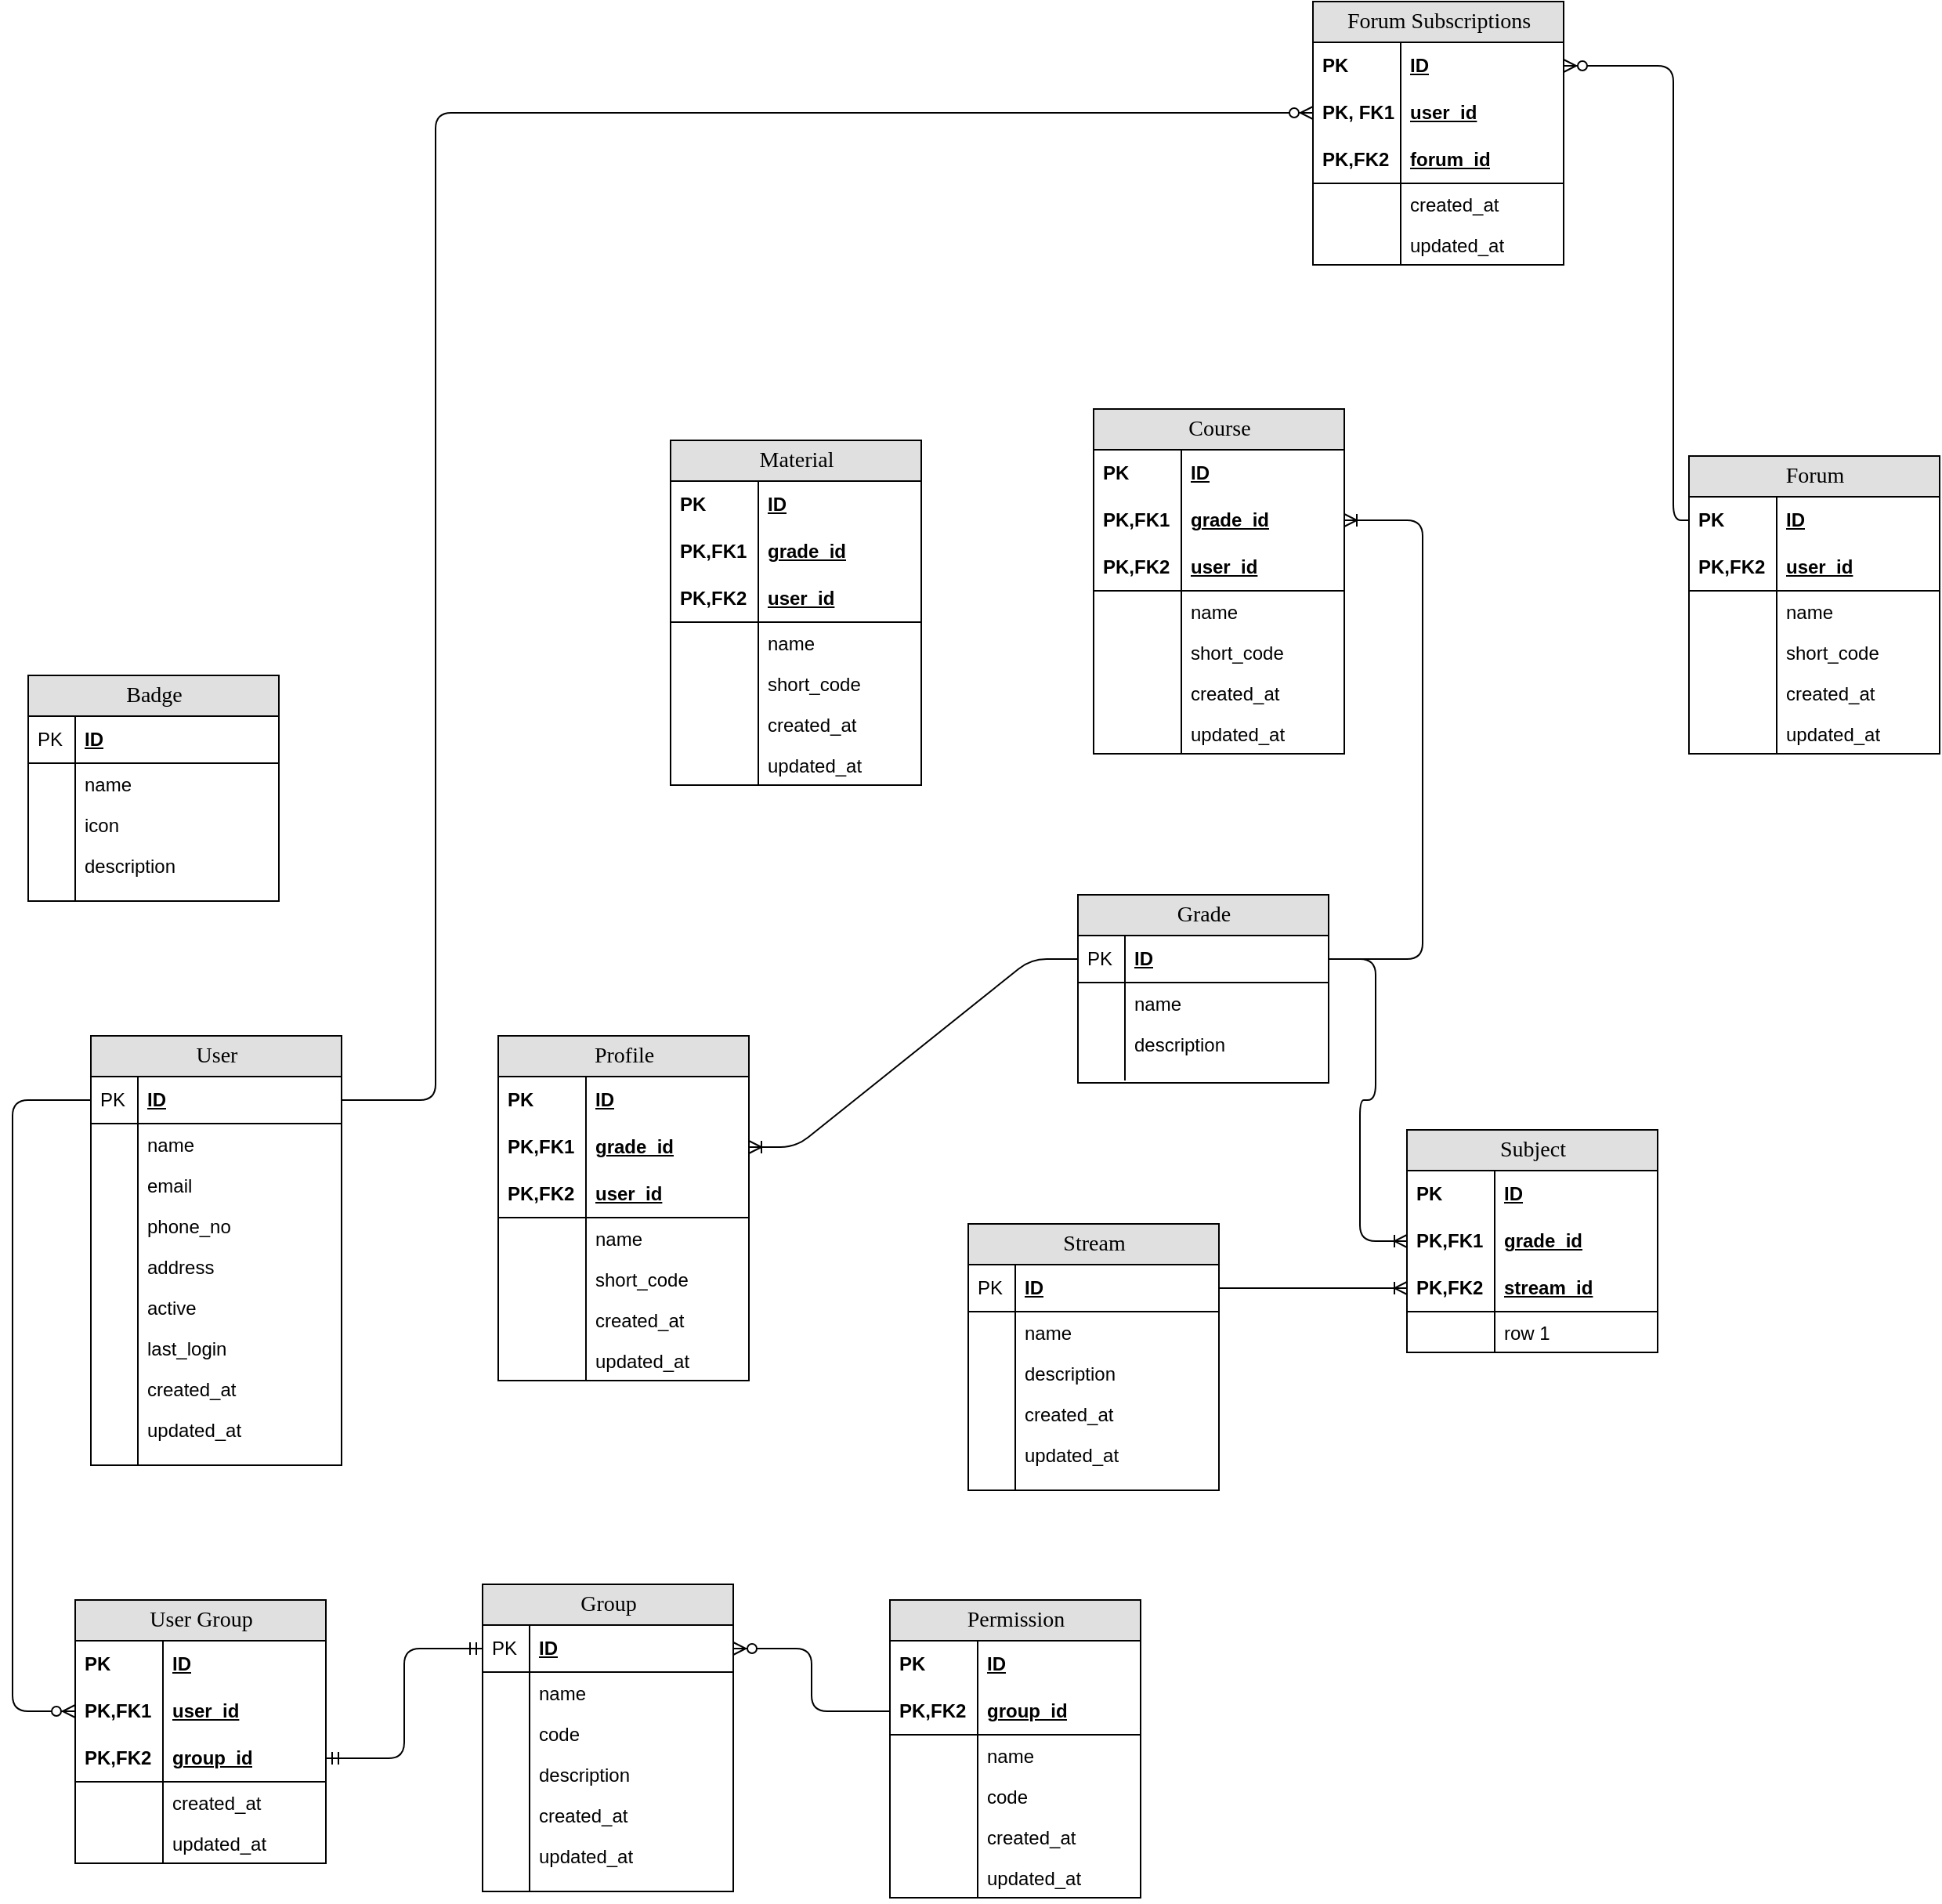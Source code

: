 <mxfile version="21.1.1" type="github">
  <diagram name="Page-1" id="e56a1550-8fbb-45ad-956c-1786394a9013">
    <mxGraphModel dx="2534" dy="2627" grid="1" gridSize="10" guides="1" tooltips="1" connect="1" arrows="1" fold="1" page="1" pageScale="1" pageWidth="1100" pageHeight="850" background="none" math="0" shadow="0">
      <root>
        <mxCell id="0" />
        <mxCell id="1" parent="0" />
        <mxCell id="dmzEZ6l1HdZL41PSZHTY-1" value="User" style="swimlane;html=1;fontStyle=0;childLayout=stackLayout;horizontal=1;startSize=26;fillColor=#e0e0e0;horizontalStack=0;resizeParent=1;resizeLast=0;collapsible=1;marginBottom=0;swimlaneFillColor=#ffffff;align=center;rounded=0;shadow=0;comic=0;labelBackgroundColor=none;strokeWidth=1;fontFamily=Verdana;fontSize=14" vertex="1" parent="1">
          <mxGeometry x="40" y="-760" width="160" height="274" as="geometry" />
        </mxCell>
        <mxCell id="dmzEZ6l1HdZL41PSZHTY-2" value="ID" style="shape=partialRectangle;top=0;left=0;right=0;bottom=1;html=1;align=left;verticalAlign=middle;fillColor=none;spacingLeft=34;spacingRight=4;whiteSpace=wrap;overflow=hidden;rotatable=0;points=[[0,0.5],[1,0.5]];portConstraint=eastwest;dropTarget=0;fontStyle=5;" vertex="1" parent="dmzEZ6l1HdZL41PSZHTY-1">
          <mxGeometry y="26" width="160" height="30" as="geometry" />
        </mxCell>
        <mxCell id="dmzEZ6l1HdZL41PSZHTY-3" value="PK" style="shape=partialRectangle;top=0;left=0;bottom=0;html=1;fillColor=none;align=left;verticalAlign=middle;spacingLeft=4;spacingRight=4;whiteSpace=wrap;overflow=hidden;rotatable=0;points=[];portConstraint=eastwest;part=1;" vertex="1" connectable="0" parent="dmzEZ6l1HdZL41PSZHTY-2">
          <mxGeometry width="30" height="30" as="geometry" />
        </mxCell>
        <mxCell id="dmzEZ6l1HdZL41PSZHTY-4" value="name" style="shape=partialRectangle;top=0;left=0;right=0;bottom=0;html=1;align=left;verticalAlign=top;fillColor=none;spacingLeft=34;spacingRight=4;whiteSpace=wrap;overflow=hidden;rotatable=0;points=[[0,0.5],[1,0.5]];portConstraint=eastwest;dropTarget=0;" vertex="1" parent="dmzEZ6l1HdZL41PSZHTY-1">
          <mxGeometry y="56" width="160" height="26" as="geometry" />
        </mxCell>
        <mxCell id="dmzEZ6l1HdZL41PSZHTY-5" value="" style="shape=partialRectangle;top=0;left=0;bottom=0;html=1;fillColor=none;align=left;verticalAlign=top;spacingLeft=4;spacingRight=4;whiteSpace=wrap;overflow=hidden;rotatable=0;points=[];portConstraint=eastwest;part=1;" vertex="1" connectable="0" parent="dmzEZ6l1HdZL41PSZHTY-4">
          <mxGeometry width="30" height="26" as="geometry" />
        </mxCell>
        <mxCell id="dmzEZ6l1HdZL41PSZHTY-6" value="email" style="shape=partialRectangle;top=0;left=0;right=0;bottom=0;html=1;align=left;verticalAlign=top;fillColor=none;spacingLeft=34;spacingRight=4;whiteSpace=wrap;overflow=hidden;rotatable=0;points=[[0,0.5],[1,0.5]];portConstraint=eastwest;dropTarget=0;" vertex="1" parent="dmzEZ6l1HdZL41PSZHTY-1">
          <mxGeometry y="82" width="160" height="26" as="geometry" />
        </mxCell>
        <mxCell id="dmzEZ6l1HdZL41PSZHTY-7" value="" style="shape=partialRectangle;top=0;left=0;bottom=0;html=1;fillColor=none;align=left;verticalAlign=top;spacingLeft=4;spacingRight=4;whiteSpace=wrap;overflow=hidden;rotatable=0;points=[];portConstraint=eastwest;part=1;" vertex="1" connectable="0" parent="dmzEZ6l1HdZL41PSZHTY-6">
          <mxGeometry width="30" height="26" as="geometry" />
        </mxCell>
        <mxCell id="dmzEZ6l1HdZL41PSZHTY-8" value="phone_no" style="shape=partialRectangle;top=0;left=0;right=0;bottom=0;html=1;align=left;verticalAlign=top;fillColor=none;spacingLeft=34;spacingRight=4;whiteSpace=wrap;overflow=hidden;rotatable=0;points=[[0,0.5],[1,0.5]];portConstraint=eastwest;dropTarget=0;" vertex="1" parent="dmzEZ6l1HdZL41PSZHTY-1">
          <mxGeometry y="108" width="160" height="26" as="geometry" />
        </mxCell>
        <mxCell id="dmzEZ6l1HdZL41PSZHTY-9" value="" style="shape=partialRectangle;top=0;left=0;bottom=0;html=1;fillColor=none;align=left;verticalAlign=top;spacingLeft=4;spacingRight=4;whiteSpace=wrap;overflow=hidden;rotatable=0;points=[];portConstraint=eastwest;part=1;" vertex="1" connectable="0" parent="dmzEZ6l1HdZL41PSZHTY-8">
          <mxGeometry width="30" height="26" as="geometry" />
        </mxCell>
        <mxCell id="dmzEZ6l1HdZL41PSZHTY-69" value="address" style="shape=partialRectangle;top=0;left=0;right=0;bottom=0;html=1;align=left;verticalAlign=top;fillColor=none;spacingLeft=34;spacingRight=4;whiteSpace=wrap;overflow=hidden;rotatable=0;points=[[0,0.5],[1,0.5]];portConstraint=eastwest;dropTarget=0;" vertex="1" parent="dmzEZ6l1HdZL41PSZHTY-1">
          <mxGeometry y="134" width="160" height="26" as="geometry" />
        </mxCell>
        <mxCell id="dmzEZ6l1HdZL41PSZHTY-70" value="" style="shape=partialRectangle;top=0;left=0;bottom=0;html=1;fillColor=none;align=left;verticalAlign=top;spacingLeft=4;spacingRight=4;whiteSpace=wrap;overflow=hidden;rotatable=0;points=[];portConstraint=eastwest;part=1;" vertex="1" connectable="0" parent="dmzEZ6l1HdZL41PSZHTY-69">
          <mxGeometry width="30" height="26" as="geometry" />
        </mxCell>
        <mxCell id="dmzEZ6l1HdZL41PSZHTY-71" value="active" style="shape=partialRectangle;top=0;left=0;right=0;bottom=0;html=1;align=left;verticalAlign=top;fillColor=none;spacingLeft=34;spacingRight=4;whiteSpace=wrap;overflow=hidden;rotatable=0;points=[[0,0.5],[1,0.5]];portConstraint=eastwest;dropTarget=0;" vertex="1" parent="dmzEZ6l1HdZL41PSZHTY-1">
          <mxGeometry y="160" width="160" height="26" as="geometry" />
        </mxCell>
        <mxCell id="dmzEZ6l1HdZL41PSZHTY-72" value="" style="shape=partialRectangle;top=0;left=0;bottom=0;html=1;fillColor=none;align=left;verticalAlign=top;spacingLeft=4;spacingRight=4;whiteSpace=wrap;overflow=hidden;rotatable=0;points=[];portConstraint=eastwest;part=1;" vertex="1" connectable="0" parent="dmzEZ6l1HdZL41PSZHTY-71">
          <mxGeometry width="30" height="26" as="geometry" />
        </mxCell>
        <mxCell id="dmzEZ6l1HdZL41PSZHTY-97" value="last_login" style="shape=partialRectangle;top=0;left=0;right=0;bottom=0;html=1;align=left;verticalAlign=top;fillColor=none;spacingLeft=34;spacingRight=4;whiteSpace=wrap;overflow=hidden;rotatable=0;points=[[0,0.5],[1,0.5]];portConstraint=eastwest;dropTarget=0;" vertex="1" parent="dmzEZ6l1HdZL41PSZHTY-1">
          <mxGeometry y="186" width="160" height="26" as="geometry" />
        </mxCell>
        <mxCell id="dmzEZ6l1HdZL41PSZHTY-98" value="" style="shape=partialRectangle;top=0;left=0;bottom=0;html=1;fillColor=none;align=left;verticalAlign=top;spacingLeft=4;spacingRight=4;whiteSpace=wrap;overflow=hidden;rotatable=0;points=[];portConstraint=eastwest;part=1;" vertex="1" connectable="0" parent="dmzEZ6l1HdZL41PSZHTY-97">
          <mxGeometry width="30" height="26" as="geometry" />
        </mxCell>
        <mxCell id="dmzEZ6l1HdZL41PSZHTY-93" value="created_at" style="shape=partialRectangle;top=0;left=0;right=0;bottom=0;html=1;align=left;verticalAlign=top;fillColor=none;spacingLeft=34;spacingRight=4;whiteSpace=wrap;overflow=hidden;rotatable=0;points=[[0,0.5],[1,0.5]];portConstraint=eastwest;dropTarget=0;" vertex="1" parent="dmzEZ6l1HdZL41PSZHTY-1">
          <mxGeometry y="212" width="160" height="26" as="geometry" />
        </mxCell>
        <mxCell id="dmzEZ6l1HdZL41PSZHTY-94" value="" style="shape=partialRectangle;top=0;left=0;bottom=0;html=1;fillColor=none;align=left;verticalAlign=top;spacingLeft=4;spacingRight=4;whiteSpace=wrap;overflow=hidden;rotatable=0;points=[];portConstraint=eastwest;part=1;" vertex="1" connectable="0" parent="dmzEZ6l1HdZL41PSZHTY-93">
          <mxGeometry width="30" height="26" as="geometry" />
        </mxCell>
        <mxCell id="dmzEZ6l1HdZL41PSZHTY-95" value="updated_at" style="shape=partialRectangle;top=0;left=0;right=0;bottom=0;html=1;align=left;verticalAlign=top;fillColor=none;spacingLeft=34;spacingRight=4;whiteSpace=wrap;overflow=hidden;rotatable=0;points=[[0,0.5],[1,0.5]];portConstraint=eastwest;dropTarget=0;" vertex="1" parent="dmzEZ6l1HdZL41PSZHTY-1">
          <mxGeometry y="238" width="160" height="26" as="geometry" />
        </mxCell>
        <mxCell id="dmzEZ6l1HdZL41PSZHTY-96" value="" style="shape=partialRectangle;top=0;left=0;bottom=0;html=1;fillColor=none;align=left;verticalAlign=top;spacingLeft=4;spacingRight=4;whiteSpace=wrap;overflow=hidden;rotatable=0;points=[];portConstraint=eastwest;part=1;" vertex="1" connectable="0" parent="dmzEZ6l1HdZL41PSZHTY-95">
          <mxGeometry width="30" height="26" as="geometry" />
        </mxCell>
        <mxCell id="dmzEZ6l1HdZL41PSZHTY-10" value="" style="shape=partialRectangle;top=0;left=0;right=0;bottom=0;html=1;align=left;verticalAlign=top;fillColor=none;spacingLeft=34;spacingRight=4;whiteSpace=wrap;overflow=hidden;rotatable=0;points=[[0,0.5],[1,0.5]];portConstraint=eastwest;dropTarget=0;" vertex="1" parent="dmzEZ6l1HdZL41PSZHTY-1">
          <mxGeometry y="264" width="160" height="10" as="geometry" />
        </mxCell>
        <mxCell id="dmzEZ6l1HdZL41PSZHTY-11" value="" style="shape=partialRectangle;top=0;left=0;bottom=0;html=1;fillColor=none;align=left;verticalAlign=top;spacingLeft=4;spacingRight=4;whiteSpace=wrap;overflow=hidden;rotatable=0;points=[];portConstraint=eastwest;part=1;" vertex="1" connectable="0" parent="dmzEZ6l1HdZL41PSZHTY-10">
          <mxGeometry width="30" height="10" as="geometry" />
        </mxCell>
        <mxCell id="dmzEZ6l1HdZL41PSZHTY-23" value="Grade" style="swimlane;html=1;fontStyle=0;childLayout=stackLayout;horizontal=1;startSize=26;fillColor=#e0e0e0;horizontalStack=0;resizeParent=1;resizeLast=0;collapsible=1;marginBottom=0;swimlaneFillColor=#ffffff;align=center;rounded=0;shadow=0;comic=0;labelBackgroundColor=none;strokeWidth=1;fontFamily=Verdana;fontSize=14" vertex="1" parent="1">
          <mxGeometry x="670" y="-850" width="160" height="120" as="geometry" />
        </mxCell>
        <mxCell id="dmzEZ6l1HdZL41PSZHTY-24" value="ID" style="shape=partialRectangle;top=0;left=0;right=0;bottom=1;html=1;align=left;verticalAlign=middle;fillColor=none;spacingLeft=34;spacingRight=4;whiteSpace=wrap;overflow=hidden;rotatable=0;points=[[0,0.5],[1,0.5]];portConstraint=eastwest;dropTarget=0;fontStyle=5;" vertex="1" parent="dmzEZ6l1HdZL41PSZHTY-23">
          <mxGeometry y="26" width="160" height="30" as="geometry" />
        </mxCell>
        <mxCell id="dmzEZ6l1HdZL41PSZHTY-25" value="PK" style="shape=partialRectangle;top=0;left=0;bottom=0;html=1;fillColor=none;align=left;verticalAlign=middle;spacingLeft=4;spacingRight=4;whiteSpace=wrap;overflow=hidden;rotatable=0;points=[];portConstraint=eastwest;part=1;" vertex="1" connectable="0" parent="dmzEZ6l1HdZL41PSZHTY-24">
          <mxGeometry width="30" height="30" as="geometry" />
        </mxCell>
        <mxCell id="dmzEZ6l1HdZL41PSZHTY-26" value="name" style="shape=partialRectangle;top=0;left=0;right=0;bottom=0;html=1;align=left;verticalAlign=top;fillColor=none;spacingLeft=34;spacingRight=4;whiteSpace=wrap;overflow=hidden;rotatable=0;points=[[0,0.5],[1,0.5]];portConstraint=eastwest;dropTarget=0;" vertex="1" parent="dmzEZ6l1HdZL41PSZHTY-23">
          <mxGeometry y="56" width="160" height="26" as="geometry" />
        </mxCell>
        <mxCell id="dmzEZ6l1HdZL41PSZHTY-27" value="" style="shape=partialRectangle;top=0;left=0;bottom=0;html=1;fillColor=none;align=left;verticalAlign=top;spacingLeft=4;spacingRight=4;whiteSpace=wrap;overflow=hidden;rotatable=0;points=[];portConstraint=eastwest;part=1;" vertex="1" connectable="0" parent="dmzEZ6l1HdZL41PSZHTY-26">
          <mxGeometry width="30" height="26" as="geometry" />
        </mxCell>
        <mxCell id="dmzEZ6l1HdZL41PSZHTY-28" value="description" style="shape=partialRectangle;top=0;left=0;right=0;bottom=0;html=1;align=left;verticalAlign=top;fillColor=none;spacingLeft=34;spacingRight=4;whiteSpace=wrap;overflow=hidden;rotatable=0;points=[[0,0.5],[1,0.5]];portConstraint=eastwest;dropTarget=0;" vertex="1" parent="dmzEZ6l1HdZL41PSZHTY-23">
          <mxGeometry y="82" width="160" height="26" as="geometry" />
        </mxCell>
        <mxCell id="dmzEZ6l1HdZL41PSZHTY-29" value="" style="shape=partialRectangle;top=0;left=0;bottom=0;html=1;fillColor=none;align=left;verticalAlign=top;spacingLeft=4;spacingRight=4;whiteSpace=wrap;overflow=hidden;rotatable=0;points=[];portConstraint=eastwest;part=1;" vertex="1" connectable="0" parent="dmzEZ6l1HdZL41PSZHTY-28">
          <mxGeometry width="30" height="26" as="geometry" />
        </mxCell>
        <mxCell id="dmzEZ6l1HdZL41PSZHTY-32" value="" style="shape=partialRectangle;top=0;left=0;right=0;bottom=0;html=1;align=left;verticalAlign=top;fillColor=none;spacingLeft=34;spacingRight=4;whiteSpace=wrap;overflow=hidden;rotatable=0;points=[[0,0.5],[1,0.5]];portConstraint=eastwest;dropTarget=0;" vertex="1" parent="dmzEZ6l1HdZL41PSZHTY-23">
          <mxGeometry y="108" width="160" height="10" as="geometry" />
        </mxCell>
        <mxCell id="dmzEZ6l1HdZL41PSZHTY-33" value="" style="shape=partialRectangle;top=0;left=0;bottom=0;html=1;fillColor=none;align=left;verticalAlign=top;spacingLeft=4;spacingRight=4;whiteSpace=wrap;overflow=hidden;rotatable=0;points=[];portConstraint=eastwest;part=1;" vertex="1" connectable="0" parent="dmzEZ6l1HdZL41PSZHTY-32">
          <mxGeometry width="30" height="10" as="geometry" />
        </mxCell>
        <mxCell id="dmzEZ6l1HdZL41PSZHTY-38" value="Subject" style="swimlane;html=1;fontStyle=0;childLayout=stackLayout;horizontal=1;startSize=26;fillColor=#e0e0e0;horizontalStack=0;resizeParent=1;resizeLast=0;collapsible=1;marginBottom=0;swimlaneFillColor=#ffffff;align=center;rounded=0;shadow=0;comic=0;labelBackgroundColor=none;strokeWidth=1;fontFamily=Verdana;fontSize=14" vertex="1" parent="1">
          <mxGeometry x="880" y="-700" width="160" height="142" as="geometry" />
        </mxCell>
        <mxCell id="dmzEZ6l1HdZL41PSZHTY-39" value="ID" style="shape=partialRectangle;top=0;left=0;right=0;bottom=0;html=1;align=left;verticalAlign=middle;fillColor=none;spacingLeft=60;spacingRight=4;whiteSpace=wrap;overflow=hidden;rotatable=0;points=[[0,0.5],[1,0.5]];portConstraint=eastwest;dropTarget=0;fontStyle=5;" vertex="1" parent="dmzEZ6l1HdZL41PSZHTY-38">
          <mxGeometry y="26" width="160" height="30" as="geometry" />
        </mxCell>
        <mxCell id="dmzEZ6l1HdZL41PSZHTY-40" value="PK" style="shape=partialRectangle;fontStyle=1;top=0;left=0;bottom=0;html=1;fillColor=none;align=left;verticalAlign=middle;spacingLeft=4;spacingRight=4;whiteSpace=wrap;overflow=hidden;rotatable=0;points=[];portConstraint=eastwest;part=1;" vertex="1" connectable="0" parent="dmzEZ6l1HdZL41PSZHTY-39">
          <mxGeometry width="56" height="30" as="geometry" />
        </mxCell>
        <mxCell id="dmzEZ6l1HdZL41PSZHTY-45" value="grade_id" style="shape=partialRectangle;top=0;left=0;right=0;bottom=0;html=1;align=left;verticalAlign=middle;fillColor=none;spacingLeft=60;spacingRight=4;whiteSpace=wrap;overflow=hidden;rotatable=0;points=[[0,0.5],[1,0.5]];portConstraint=eastwest;dropTarget=0;fontStyle=5;" vertex="1" parent="dmzEZ6l1HdZL41PSZHTY-38">
          <mxGeometry y="56" width="160" height="30" as="geometry" />
        </mxCell>
        <mxCell id="dmzEZ6l1HdZL41PSZHTY-46" value="PK,FK1" style="shape=partialRectangle;fontStyle=1;top=0;left=0;bottom=0;html=1;fillColor=none;align=left;verticalAlign=middle;spacingLeft=4;spacingRight=4;whiteSpace=wrap;overflow=hidden;rotatable=0;points=[];portConstraint=eastwest;part=1;" vertex="1" connectable="0" parent="dmzEZ6l1HdZL41PSZHTY-45">
          <mxGeometry width="56" height="30" as="geometry" />
        </mxCell>
        <mxCell id="dmzEZ6l1HdZL41PSZHTY-41" value="stream_id" style="shape=partialRectangle;top=0;left=0;right=0;bottom=1;html=1;align=left;verticalAlign=middle;fillColor=none;spacingLeft=60;spacingRight=4;whiteSpace=wrap;overflow=hidden;rotatable=0;points=[[0,0.5],[1,0.5]];portConstraint=eastwest;dropTarget=0;fontStyle=5;" vertex="1" parent="dmzEZ6l1HdZL41PSZHTY-38">
          <mxGeometry y="86" width="160" height="30" as="geometry" />
        </mxCell>
        <mxCell id="dmzEZ6l1HdZL41PSZHTY-42" value="PK,FK2" style="shape=partialRectangle;fontStyle=1;top=0;left=0;bottom=0;html=1;fillColor=none;align=left;verticalAlign=middle;spacingLeft=4;spacingRight=4;whiteSpace=wrap;overflow=hidden;rotatable=0;points=[];portConstraint=eastwest;part=1;" vertex="1" connectable="0" parent="dmzEZ6l1HdZL41PSZHTY-41">
          <mxGeometry width="56" height="30" as="geometry" />
        </mxCell>
        <mxCell id="dmzEZ6l1HdZL41PSZHTY-43" value="row 1" style="shape=partialRectangle;top=0;left=0;right=0;bottom=0;html=1;align=left;verticalAlign=top;fillColor=none;spacingLeft=60;spacingRight=4;whiteSpace=wrap;overflow=hidden;rotatable=0;points=[[0,0.5],[1,0.5]];portConstraint=eastwest;dropTarget=0;" vertex="1" parent="dmzEZ6l1HdZL41PSZHTY-38">
          <mxGeometry y="116" width="160" height="26" as="geometry" />
        </mxCell>
        <mxCell id="dmzEZ6l1HdZL41PSZHTY-44" value="" style="shape=partialRectangle;top=0;left=0;bottom=0;html=1;fillColor=none;align=left;verticalAlign=top;spacingLeft=4;spacingRight=4;whiteSpace=wrap;overflow=hidden;rotatable=0;points=[];portConstraint=eastwest;part=1;" vertex="1" connectable="0" parent="dmzEZ6l1HdZL41PSZHTY-43">
          <mxGeometry width="56" height="26" as="geometry" />
        </mxCell>
        <mxCell id="dmzEZ6l1HdZL41PSZHTY-47" value="" style="edgeStyle=entityRelationEdgeStyle;fontSize=12;html=1;endArrow=ERoneToMany;exitX=1;exitY=0.5;exitDx=0;exitDy=0;entryX=0;entryY=0.5;entryDx=0;entryDy=0;rounded=1;" edge="1" parent="1" source="dmzEZ6l1HdZL41PSZHTY-24" target="dmzEZ6l1HdZL41PSZHTY-45">
          <mxGeometry width="100" height="100" relative="1" as="geometry">
            <mxPoint x="320" y="-360" as="sourcePoint" />
            <mxPoint x="420" y="-460" as="targetPoint" />
          </mxGeometry>
        </mxCell>
        <mxCell id="dmzEZ6l1HdZL41PSZHTY-48" value="Stream" style="swimlane;html=1;fontStyle=0;childLayout=stackLayout;horizontal=1;startSize=26;fillColor=#e0e0e0;horizontalStack=0;resizeParent=1;resizeLast=0;collapsible=1;marginBottom=0;swimlaneFillColor=#ffffff;align=center;rounded=0;shadow=0;comic=0;labelBackgroundColor=none;strokeWidth=1;fontFamily=Verdana;fontSize=14" vertex="1" parent="1">
          <mxGeometry x="600" y="-640" width="160" height="170" as="geometry" />
        </mxCell>
        <mxCell id="dmzEZ6l1HdZL41PSZHTY-49" value="ID" style="shape=partialRectangle;top=0;left=0;right=0;bottom=1;html=1;align=left;verticalAlign=middle;fillColor=none;spacingLeft=34;spacingRight=4;whiteSpace=wrap;overflow=hidden;rotatable=0;points=[[0,0.5],[1,0.5]];portConstraint=eastwest;dropTarget=0;fontStyle=5;" vertex="1" parent="dmzEZ6l1HdZL41PSZHTY-48">
          <mxGeometry y="26" width="160" height="30" as="geometry" />
        </mxCell>
        <mxCell id="dmzEZ6l1HdZL41PSZHTY-50" value="PK" style="shape=partialRectangle;top=0;left=0;bottom=0;html=1;fillColor=none;align=left;verticalAlign=middle;spacingLeft=4;spacingRight=4;whiteSpace=wrap;overflow=hidden;rotatable=0;points=[];portConstraint=eastwest;part=1;" vertex="1" connectable="0" parent="dmzEZ6l1HdZL41PSZHTY-49">
          <mxGeometry width="30" height="30" as="geometry" />
        </mxCell>
        <mxCell id="dmzEZ6l1HdZL41PSZHTY-51" value="name" style="shape=partialRectangle;top=0;left=0;right=0;bottom=0;html=1;align=left;verticalAlign=top;fillColor=none;spacingLeft=34;spacingRight=4;whiteSpace=wrap;overflow=hidden;rotatable=0;points=[[0,0.5],[1,0.5]];portConstraint=eastwest;dropTarget=0;" vertex="1" parent="dmzEZ6l1HdZL41PSZHTY-48">
          <mxGeometry y="56" width="160" height="26" as="geometry" />
        </mxCell>
        <mxCell id="dmzEZ6l1HdZL41PSZHTY-52" value="" style="shape=partialRectangle;top=0;left=0;bottom=0;html=1;fillColor=none;align=left;verticalAlign=top;spacingLeft=4;spacingRight=4;whiteSpace=wrap;overflow=hidden;rotatable=0;points=[];portConstraint=eastwest;part=1;" vertex="1" connectable="0" parent="dmzEZ6l1HdZL41PSZHTY-51">
          <mxGeometry width="30" height="26" as="geometry" />
        </mxCell>
        <mxCell id="dmzEZ6l1HdZL41PSZHTY-53" value="description" style="shape=partialRectangle;top=0;left=0;right=0;bottom=0;html=1;align=left;verticalAlign=top;fillColor=none;spacingLeft=34;spacingRight=4;whiteSpace=wrap;overflow=hidden;rotatable=0;points=[[0,0.5],[1,0.5]];portConstraint=eastwest;dropTarget=0;" vertex="1" parent="dmzEZ6l1HdZL41PSZHTY-48">
          <mxGeometry y="82" width="160" height="26" as="geometry" />
        </mxCell>
        <mxCell id="dmzEZ6l1HdZL41PSZHTY-54" value="" style="shape=partialRectangle;top=0;left=0;bottom=0;html=1;fillColor=none;align=left;verticalAlign=top;spacingLeft=4;spacingRight=4;whiteSpace=wrap;overflow=hidden;rotatable=0;points=[];portConstraint=eastwest;part=1;" vertex="1" connectable="0" parent="dmzEZ6l1HdZL41PSZHTY-53">
          <mxGeometry width="30" height="26" as="geometry" />
        </mxCell>
        <mxCell id="dmzEZ6l1HdZL41PSZHTY-150" value="created_at" style="shape=partialRectangle;top=0;left=0;right=0;bottom=0;html=1;align=left;verticalAlign=top;fillColor=none;spacingLeft=34;spacingRight=4;whiteSpace=wrap;overflow=hidden;rotatable=0;points=[[0,0.5],[1,0.5]];portConstraint=eastwest;dropTarget=0;" vertex="1" parent="dmzEZ6l1HdZL41PSZHTY-48">
          <mxGeometry y="108" width="160" height="26" as="geometry" />
        </mxCell>
        <mxCell id="dmzEZ6l1HdZL41PSZHTY-151" value="" style="shape=partialRectangle;top=0;left=0;bottom=0;html=1;fillColor=none;align=left;verticalAlign=top;spacingLeft=4;spacingRight=4;whiteSpace=wrap;overflow=hidden;rotatable=0;points=[];portConstraint=eastwest;part=1;" vertex="1" connectable="0" parent="dmzEZ6l1HdZL41PSZHTY-150">
          <mxGeometry width="30" height="26" as="geometry" />
        </mxCell>
        <mxCell id="dmzEZ6l1HdZL41PSZHTY-152" value="updated_at" style="shape=partialRectangle;top=0;left=0;right=0;bottom=0;html=1;align=left;verticalAlign=top;fillColor=none;spacingLeft=34;spacingRight=4;whiteSpace=wrap;overflow=hidden;rotatable=0;points=[[0,0.5],[1,0.5]];portConstraint=eastwest;dropTarget=0;" vertex="1" parent="dmzEZ6l1HdZL41PSZHTY-48">
          <mxGeometry y="134" width="160" height="26" as="geometry" />
        </mxCell>
        <mxCell id="dmzEZ6l1HdZL41PSZHTY-153" value="" style="shape=partialRectangle;top=0;left=0;bottom=0;html=1;fillColor=none;align=left;verticalAlign=top;spacingLeft=4;spacingRight=4;whiteSpace=wrap;overflow=hidden;rotatable=0;points=[];portConstraint=eastwest;part=1;" vertex="1" connectable="0" parent="dmzEZ6l1HdZL41PSZHTY-152">
          <mxGeometry width="30" height="26" as="geometry" />
        </mxCell>
        <mxCell id="dmzEZ6l1HdZL41PSZHTY-55" value="" style="shape=partialRectangle;top=0;left=0;right=0;bottom=0;html=1;align=left;verticalAlign=top;fillColor=none;spacingLeft=34;spacingRight=4;whiteSpace=wrap;overflow=hidden;rotatable=0;points=[[0,0.5],[1,0.5]];portConstraint=eastwest;dropTarget=0;" vertex="1" parent="dmzEZ6l1HdZL41PSZHTY-48">
          <mxGeometry y="160" width="160" height="10" as="geometry" />
        </mxCell>
        <mxCell id="dmzEZ6l1HdZL41PSZHTY-56" value="" style="shape=partialRectangle;top=0;left=0;bottom=0;html=1;fillColor=none;align=left;verticalAlign=top;spacingLeft=4;spacingRight=4;whiteSpace=wrap;overflow=hidden;rotatable=0;points=[];portConstraint=eastwest;part=1;" vertex="1" connectable="0" parent="dmzEZ6l1HdZL41PSZHTY-55">
          <mxGeometry width="30" height="10" as="geometry" />
        </mxCell>
        <mxCell id="dmzEZ6l1HdZL41PSZHTY-57" value="" style="edgeStyle=entityRelationEdgeStyle;fontSize=12;html=1;endArrow=ERoneToMany;exitX=1;exitY=0.5;exitDx=0;exitDy=0;entryX=0;entryY=0.5;entryDx=0;entryDy=0;rounded=1;" edge="1" parent="1" source="dmzEZ6l1HdZL41PSZHTY-49" target="dmzEZ6l1HdZL41PSZHTY-41">
          <mxGeometry width="100" height="100" relative="1" as="geometry">
            <mxPoint x="640" y="-569" as="sourcePoint" />
            <mxPoint x="770" y="-619" as="targetPoint" />
          </mxGeometry>
        </mxCell>
        <mxCell id="dmzEZ6l1HdZL41PSZHTY-73" value="User Group" style="swimlane;html=1;fontStyle=0;childLayout=stackLayout;horizontal=1;startSize=26;fillColor=#e0e0e0;horizontalStack=0;resizeParent=1;resizeLast=0;collapsible=1;marginBottom=0;swimlaneFillColor=#ffffff;align=center;rounded=0;shadow=0;comic=0;labelBackgroundColor=none;strokeWidth=1;fontFamily=Verdana;fontSize=14" vertex="1" parent="1">
          <mxGeometry x="30" y="-400" width="160" height="168" as="geometry" />
        </mxCell>
        <mxCell id="dmzEZ6l1HdZL41PSZHTY-74" value="ID" style="shape=partialRectangle;top=0;left=0;right=0;bottom=0;html=1;align=left;verticalAlign=middle;fillColor=none;spacingLeft=60;spacingRight=4;whiteSpace=wrap;overflow=hidden;rotatable=0;points=[[0,0.5],[1,0.5]];portConstraint=eastwest;dropTarget=0;fontStyle=5;" vertex="1" parent="dmzEZ6l1HdZL41PSZHTY-73">
          <mxGeometry y="26" width="160" height="30" as="geometry" />
        </mxCell>
        <mxCell id="dmzEZ6l1HdZL41PSZHTY-75" value="PK" style="shape=partialRectangle;fontStyle=1;top=0;left=0;bottom=0;html=1;fillColor=none;align=left;verticalAlign=middle;spacingLeft=4;spacingRight=4;whiteSpace=wrap;overflow=hidden;rotatable=0;points=[];portConstraint=eastwest;part=1;" vertex="1" connectable="0" parent="dmzEZ6l1HdZL41PSZHTY-74">
          <mxGeometry width="56" height="30" as="geometry" />
        </mxCell>
        <mxCell id="dmzEZ6l1HdZL41PSZHTY-76" value="user_id" style="shape=partialRectangle;top=0;left=0;right=0;bottom=0;html=1;align=left;verticalAlign=middle;fillColor=none;spacingLeft=60;spacingRight=4;whiteSpace=wrap;overflow=hidden;rotatable=0;points=[[0,0.5],[1,0.5]];portConstraint=eastwest;dropTarget=0;fontStyle=5;" vertex="1" parent="dmzEZ6l1HdZL41PSZHTY-73">
          <mxGeometry y="56" width="160" height="30" as="geometry" />
        </mxCell>
        <mxCell id="dmzEZ6l1HdZL41PSZHTY-77" value="PK,FK1" style="shape=partialRectangle;fontStyle=1;top=0;left=0;bottom=0;html=1;fillColor=none;align=left;verticalAlign=middle;spacingLeft=4;spacingRight=4;whiteSpace=wrap;overflow=hidden;rotatable=0;points=[];portConstraint=eastwest;part=1;" vertex="1" connectable="0" parent="dmzEZ6l1HdZL41PSZHTY-76">
          <mxGeometry width="56" height="30" as="geometry" />
        </mxCell>
        <mxCell id="dmzEZ6l1HdZL41PSZHTY-78" value="group_id" style="shape=partialRectangle;top=0;left=0;right=0;bottom=1;html=1;align=left;verticalAlign=middle;fillColor=none;spacingLeft=60;spacingRight=4;whiteSpace=wrap;overflow=hidden;rotatable=0;points=[[0,0.5],[1,0.5]];portConstraint=eastwest;dropTarget=0;fontStyle=5;" vertex="1" parent="dmzEZ6l1HdZL41PSZHTY-73">
          <mxGeometry y="86" width="160" height="30" as="geometry" />
        </mxCell>
        <mxCell id="dmzEZ6l1HdZL41PSZHTY-79" value="PK,FK2" style="shape=partialRectangle;fontStyle=1;top=0;left=0;bottom=0;html=1;fillColor=none;align=left;verticalAlign=middle;spacingLeft=4;spacingRight=4;whiteSpace=wrap;overflow=hidden;rotatable=0;points=[];portConstraint=eastwest;part=1;" vertex="1" connectable="0" parent="dmzEZ6l1HdZL41PSZHTY-78">
          <mxGeometry width="56" height="30" as="geometry" />
        </mxCell>
        <mxCell id="dmzEZ6l1HdZL41PSZHTY-142" value="created_at" style="shape=partialRectangle;top=0;left=0;right=0;bottom=0;html=1;align=left;verticalAlign=top;fillColor=none;spacingLeft=60;spacingRight=4;whiteSpace=wrap;overflow=hidden;rotatable=0;points=[[0,0.5],[1,0.5]];portConstraint=eastwest;dropTarget=0;" vertex="1" parent="dmzEZ6l1HdZL41PSZHTY-73">
          <mxGeometry y="116" width="160" height="26" as="geometry" />
        </mxCell>
        <mxCell id="dmzEZ6l1HdZL41PSZHTY-143" value="" style="shape=partialRectangle;top=0;left=0;bottom=0;html=1;fillColor=none;align=left;verticalAlign=top;spacingLeft=4;spacingRight=4;whiteSpace=wrap;overflow=hidden;rotatable=0;points=[];portConstraint=eastwest;part=1;" vertex="1" connectable="0" parent="dmzEZ6l1HdZL41PSZHTY-142">
          <mxGeometry width="56" height="26" as="geometry" />
        </mxCell>
        <mxCell id="dmzEZ6l1HdZL41PSZHTY-80" value="updated_at" style="shape=partialRectangle;top=0;left=0;right=0;bottom=0;html=1;align=left;verticalAlign=top;fillColor=none;spacingLeft=60;spacingRight=4;whiteSpace=wrap;overflow=hidden;rotatable=0;points=[[0,0.5],[1,0.5]];portConstraint=eastwest;dropTarget=0;" vertex="1" parent="dmzEZ6l1HdZL41PSZHTY-73">
          <mxGeometry y="142" width="160" height="26" as="geometry" />
        </mxCell>
        <mxCell id="dmzEZ6l1HdZL41PSZHTY-81" value="" style="shape=partialRectangle;top=0;left=0;bottom=0;html=1;fillColor=none;align=left;verticalAlign=top;spacingLeft=4;spacingRight=4;whiteSpace=wrap;overflow=hidden;rotatable=0;points=[];portConstraint=eastwest;part=1;" vertex="1" connectable="0" parent="dmzEZ6l1HdZL41PSZHTY-80">
          <mxGeometry width="56" height="26" as="geometry" />
        </mxCell>
        <mxCell id="dmzEZ6l1HdZL41PSZHTY-82" value="Group" style="swimlane;html=1;fontStyle=0;childLayout=stackLayout;horizontal=1;startSize=26;fillColor=#e0e0e0;horizontalStack=0;resizeParent=1;resizeLast=0;collapsible=1;marginBottom=0;swimlaneFillColor=#ffffff;align=center;rounded=0;shadow=0;comic=0;labelBackgroundColor=none;strokeWidth=1;fontFamily=Verdana;fontSize=14" vertex="1" parent="1">
          <mxGeometry x="290" y="-410" width="160" height="196" as="geometry" />
        </mxCell>
        <mxCell id="dmzEZ6l1HdZL41PSZHTY-83" value="ID" style="shape=partialRectangle;top=0;left=0;right=0;bottom=1;html=1;align=left;verticalAlign=middle;fillColor=none;spacingLeft=34;spacingRight=4;whiteSpace=wrap;overflow=hidden;rotatable=0;points=[[0,0.5],[1,0.5]];portConstraint=eastwest;dropTarget=0;fontStyle=5;" vertex="1" parent="dmzEZ6l1HdZL41PSZHTY-82">
          <mxGeometry y="26" width="160" height="30" as="geometry" />
        </mxCell>
        <mxCell id="dmzEZ6l1HdZL41PSZHTY-84" value="PK" style="shape=partialRectangle;top=0;left=0;bottom=0;html=1;fillColor=none;align=left;verticalAlign=middle;spacingLeft=4;spacingRight=4;whiteSpace=wrap;overflow=hidden;rotatable=0;points=[];portConstraint=eastwest;part=1;" vertex="1" connectable="0" parent="dmzEZ6l1HdZL41PSZHTY-83">
          <mxGeometry width="30" height="30" as="geometry" />
        </mxCell>
        <mxCell id="dmzEZ6l1HdZL41PSZHTY-85" value="name" style="shape=partialRectangle;top=0;left=0;right=0;bottom=0;html=1;align=left;verticalAlign=top;fillColor=none;spacingLeft=34;spacingRight=4;whiteSpace=wrap;overflow=hidden;rotatable=0;points=[[0,0.5],[1,0.5]];portConstraint=eastwest;dropTarget=0;" vertex="1" parent="dmzEZ6l1HdZL41PSZHTY-82">
          <mxGeometry y="56" width="160" height="26" as="geometry" />
        </mxCell>
        <mxCell id="dmzEZ6l1HdZL41PSZHTY-86" value="" style="shape=partialRectangle;top=0;left=0;bottom=0;html=1;fillColor=none;align=left;verticalAlign=top;spacingLeft=4;spacingRight=4;whiteSpace=wrap;overflow=hidden;rotatable=0;points=[];portConstraint=eastwest;part=1;" vertex="1" connectable="0" parent="dmzEZ6l1HdZL41PSZHTY-85">
          <mxGeometry width="30" height="26" as="geometry" />
        </mxCell>
        <mxCell id="dmzEZ6l1HdZL41PSZHTY-121" value="code" style="shape=partialRectangle;top=0;left=0;right=0;bottom=0;html=1;align=left;verticalAlign=top;fillColor=none;spacingLeft=34;spacingRight=4;whiteSpace=wrap;overflow=hidden;rotatable=0;points=[[0,0.5],[1,0.5]];portConstraint=eastwest;dropTarget=0;" vertex="1" parent="dmzEZ6l1HdZL41PSZHTY-82">
          <mxGeometry y="82" width="160" height="26" as="geometry" />
        </mxCell>
        <mxCell id="dmzEZ6l1HdZL41PSZHTY-122" value="" style="shape=partialRectangle;top=0;left=0;bottom=0;html=1;fillColor=none;align=left;verticalAlign=top;spacingLeft=4;spacingRight=4;whiteSpace=wrap;overflow=hidden;rotatable=0;points=[];portConstraint=eastwest;part=1;" vertex="1" connectable="0" parent="dmzEZ6l1HdZL41PSZHTY-121">
          <mxGeometry width="30" height="26" as="geometry" />
        </mxCell>
        <mxCell id="dmzEZ6l1HdZL41PSZHTY-87" value="description" style="shape=partialRectangle;top=0;left=0;right=0;bottom=0;html=1;align=left;verticalAlign=top;fillColor=none;spacingLeft=34;spacingRight=4;whiteSpace=wrap;overflow=hidden;rotatable=0;points=[[0,0.5],[1,0.5]];portConstraint=eastwest;dropTarget=0;" vertex="1" parent="dmzEZ6l1HdZL41PSZHTY-82">
          <mxGeometry y="108" width="160" height="26" as="geometry" />
        </mxCell>
        <mxCell id="dmzEZ6l1HdZL41PSZHTY-88" value="" style="shape=partialRectangle;top=0;left=0;bottom=0;html=1;fillColor=none;align=left;verticalAlign=top;spacingLeft=4;spacingRight=4;whiteSpace=wrap;overflow=hidden;rotatable=0;points=[];portConstraint=eastwest;part=1;" vertex="1" connectable="0" parent="dmzEZ6l1HdZL41PSZHTY-87">
          <mxGeometry width="30" height="26" as="geometry" />
        </mxCell>
        <mxCell id="dmzEZ6l1HdZL41PSZHTY-146" value="created_at" style="shape=partialRectangle;top=0;left=0;right=0;bottom=0;html=1;align=left;verticalAlign=top;fillColor=none;spacingLeft=34;spacingRight=4;whiteSpace=wrap;overflow=hidden;rotatable=0;points=[[0,0.5],[1,0.5]];portConstraint=eastwest;dropTarget=0;" vertex="1" parent="dmzEZ6l1HdZL41PSZHTY-82">
          <mxGeometry y="134" width="160" height="26" as="geometry" />
        </mxCell>
        <mxCell id="dmzEZ6l1HdZL41PSZHTY-147" value="" style="shape=partialRectangle;top=0;left=0;bottom=0;html=1;fillColor=none;align=left;verticalAlign=top;spacingLeft=4;spacingRight=4;whiteSpace=wrap;overflow=hidden;rotatable=0;points=[];portConstraint=eastwest;part=1;" vertex="1" connectable="0" parent="dmzEZ6l1HdZL41PSZHTY-146">
          <mxGeometry width="30" height="26" as="geometry" />
        </mxCell>
        <mxCell id="dmzEZ6l1HdZL41PSZHTY-148" value="updated_at" style="shape=partialRectangle;top=0;left=0;right=0;bottom=0;html=1;align=left;verticalAlign=top;fillColor=none;spacingLeft=34;spacingRight=4;whiteSpace=wrap;overflow=hidden;rotatable=0;points=[[0,0.5],[1,0.5]];portConstraint=eastwest;dropTarget=0;" vertex="1" parent="dmzEZ6l1HdZL41PSZHTY-82">
          <mxGeometry y="160" width="160" height="26" as="geometry" />
        </mxCell>
        <mxCell id="dmzEZ6l1HdZL41PSZHTY-149" value="" style="shape=partialRectangle;top=0;left=0;bottom=0;html=1;fillColor=none;align=left;verticalAlign=top;spacingLeft=4;spacingRight=4;whiteSpace=wrap;overflow=hidden;rotatable=0;points=[];portConstraint=eastwest;part=1;" vertex="1" connectable="0" parent="dmzEZ6l1HdZL41PSZHTY-148">
          <mxGeometry width="30" height="26" as="geometry" />
        </mxCell>
        <mxCell id="dmzEZ6l1HdZL41PSZHTY-89" value="" style="shape=partialRectangle;top=0;left=0;right=0;bottom=0;html=1;align=left;verticalAlign=top;fillColor=none;spacingLeft=34;spacingRight=4;whiteSpace=wrap;overflow=hidden;rotatable=0;points=[[0,0.5],[1,0.5]];portConstraint=eastwest;dropTarget=0;" vertex="1" parent="dmzEZ6l1HdZL41PSZHTY-82">
          <mxGeometry y="186" width="160" height="10" as="geometry" />
        </mxCell>
        <mxCell id="dmzEZ6l1HdZL41PSZHTY-90" value="" style="shape=partialRectangle;top=0;left=0;bottom=0;html=1;fillColor=none;align=left;verticalAlign=top;spacingLeft=4;spacingRight=4;whiteSpace=wrap;overflow=hidden;rotatable=0;points=[];portConstraint=eastwest;part=1;" vertex="1" connectable="0" parent="dmzEZ6l1HdZL41PSZHTY-89">
          <mxGeometry width="30" height="10" as="geometry" />
        </mxCell>
        <mxCell id="dmzEZ6l1HdZL41PSZHTY-105" value="Permission" style="swimlane;html=1;fontStyle=0;childLayout=stackLayout;horizontal=1;startSize=26;fillColor=#e0e0e0;horizontalStack=0;resizeParent=1;resizeLast=0;collapsible=1;marginBottom=0;swimlaneFillColor=#ffffff;align=center;rounded=0;shadow=0;comic=0;labelBackgroundColor=none;strokeWidth=1;fontFamily=Verdana;fontSize=14" vertex="1" parent="1">
          <mxGeometry x="550" y="-400" width="160" height="190" as="geometry" />
        </mxCell>
        <mxCell id="dmzEZ6l1HdZL41PSZHTY-106" value="ID" style="shape=partialRectangle;top=0;left=0;right=0;bottom=0;html=1;align=left;verticalAlign=middle;fillColor=none;spacingLeft=60;spacingRight=4;whiteSpace=wrap;overflow=hidden;rotatable=0;points=[[0,0.5],[1,0.5]];portConstraint=eastwest;dropTarget=0;fontStyle=5;" vertex="1" parent="dmzEZ6l1HdZL41PSZHTY-105">
          <mxGeometry y="26" width="160" height="30" as="geometry" />
        </mxCell>
        <mxCell id="dmzEZ6l1HdZL41PSZHTY-107" value="PK" style="shape=partialRectangle;fontStyle=1;top=0;left=0;bottom=0;html=1;fillColor=none;align=left;verticalAlign=middle;spacingLeft=4;spacingRight=4;whiteSpace=wrap;overflow=hidden;rotatable=0;points=[];portConstraint=eastwest;part=1;" vertex="1" connectable="0" parent="dmzEZ6l1HdZL41PSZHTY-106">
          <mxGeometry width="56" height="30" as="geometry" />
        </mxCell>
        <mxCell id="dmzEZ6l1HdZL41PSZHTY-110" value="group_id" style="shape=partialRectangle;top=0;left=0;right=0;bottom=1;html=1;align=left;verticalAlign=middle;fillColor=none;spacingLeft=60;spacingRight=4;whiteSpace=wrap;overflow=hidden;rotatable=0;points=[[0,0.5],[1,0.5]];portConstraint=eastwest;dropTarget=0;fontStyle=5;" vertex="1" parent="dmzEZ6l1HdZL41PSZHTY-105">
          <mxGeometry y="56" width="160" height="30" as="geometry" />
        </mxCell>
        <mxCell id="dmzEZ6l1HdZL41PSZHTY-111" value="PK,FK2" style="shape=partialRectangle;fontStyle=1;top=0;left=0;bottom=0;html=1;fillColor=none;align=left;verticalAlign=middle;spacingLeft=4;spacingRight=4;whiteSpace=wrap;overflow=hidden;rotatable=0;points=[];portConstraint=eastwest;part=1;" vertex="1" connectable="0" parent="dmzEZ6l1HdZL41PSZHTY-110">
          <mxGeometry width="56" height="30" as="geometry" />
        </mxCell>
        <mxCell id="dmzEZ6l1HdZL41PSZHTY-112" value="name" style="shape=partialRectangle;top=0;left=0;right=0;bottom=0;html=1;align=left;verticalAlign=top;fillColor=none;spacingLeft=60;spacingRight=4;whiteSpace=wrap;overflow=hidden;rotatable=0;points=[[0,0.5],[1,0.5]];portConstraint=eastwest;dropTarget=0;" vertex="1" parent="dmzEZ6l1HdZL41PSZHTY-105">
          <mxGeometry y="86" width="160" height="26" as="geometry" />
        </mxCell>
        <mxCell id="dmzEZ6l1HdZL41PSZHTY-113" value="" style="shape=partialRectangle;top=0;left=0;bottom=0;html=1;fillColor=none;align=left;verticalAlign=top;spacingLeft=4;spacingRight=4;whiteSpace=wrap;overflow=hidden;rotatable=0;points=[];portConstraint=eastwest;part=1;" vertex="1" connectable="0" parent="dmzEZ6l1HdZL41PSZHTY-112">
          <mxGeometry width="56" height="26" as="geometry" />
        </mxCell>
        <mxCell id="dmzEZ6l1HdZL41PSZHTY-114" value="code" style="shape=partialRectangle;top=0;left=0;right=0;bottom=0;html=1;align=left;verticalAlign=top;fillColor=none;spacingLeft=60;spacingRight=4;whiteSpace=wrap;overflow=hidden;rotatable=0;points=[[0,0.5],[1,0.5]];portConstraint=eastwest;dropTarget=0;" vertex="1" parent="dmzEZ6l1HdZL41PSZHTY-105">
          <mxGeometry y="112" width="160" height="26" as="geometry" />
        </mxCell>
        <mxCell id="dmzEZ6l1HdZL41PSZHTY-115" value="" style="shape=partialRectangle;top=0;left=0;bottom=0;html=1;fillColor=none;align=left;verticalAlign=top;spacingLeft=4;spacingRight=4;whiteSpace=wrap;overflow=hidden;rotatable=0;points=[];portConstraint=eastwest;part=1;" vertex="1" connectable="0" parent="dmzEZ6l1HdZL41PSZHTY-114">
          <mxGeometry width="56" height="26" as="geometry" />
        </mxCell>
        <mxCell id="dmzEZ6l1HdZL41PSZHTY-116" value="created_at" style="shape=partialRectangle;top=0;left=0;right=0;bottom=0;html=1;align=left;verticalAlign=top;fillColor=none;spacingLeft=60;spacingRight=4;whiteSpace=wrap;overflow=hidden;rotatable=0;points=[[0,0.5],[1,0.5]];portConstraint=eastwest;dropTarget=0;" vertex="1" parent="dmzEZ6l1HdZL41PSZHTY-105">
          <mxGeometry y="138" width="160" height="26" as="geometry" />
        </mxCell>
        <mxCell id="dmzEZ6l1HdZL41PSZHTY-117" value="" style="shape=partialRectangle;top=0;left=0;bottom=0;html=1;fillColor=none;align=left;verticalAlign=top;spacingLeft=4;spacingRight=4;whiteSpace=wrap;overflow=hidden;rotatable=0;points=[];portConstraint=eastwest;part=1;" vertex="1" connectable="0" parent="dmzEZ6l1HdZL41PSZHTY-116">
          <mxGeometry width="56" height="26" as="geometry" />
        </mxCell>
        <mxCell id="dmzEZ6l1HdZL41PSZHTY-118" value="updated_at" style="shape=partialRectangle;top=0;left=0;right=0;bottom=0;html=1;align=left;verticalAlign=top;fillColor=none;spacingLeft=60;spacingRight=4;whiteSpace=wrap;overflow=hidden;rotatable=0;points=[[0,0.5],[1,0.5]];portConstraint=eastwest;dropTarget=0;" vertex="1" parent="dmzEZ6l1HdZL41PSZHTY-105">
          <mxGeometry y="164" width="160" height="26" as="geometry" />
        </mxCell>
        <mxCell id="dmzEZ6l1HdZL41PSZHTY-119" value="" style="shape=partialRectangle;top=0;left=0;bottom=0;html=1;fillColor=none;align=left;verticalAlign=top;spacingLeft=4;spacingRight=4;whiteSpace=wrap;overflow=hidden;rotatable=0;points=[];portConstraint=eastwest;part=1;" vertex="1" connectable="0" parent="dmzEZ6l1HdZL41PSZHTY-118">
          <mxGeometry width="56" height="26" as="geometry" />
        </mxCell>
        <mxCell id="dmzEZ6l1HdZL41PSZHTY-120" value="" style="edgeStyle=elbowEdgeStyle;fontSize=12;html=1;endArrow=ERzeroToMany;endFill=1;rounded=1;entryX=1;entryY=0.5;entryDx=0;entryDy=0;" edge="1" parent="1" source="dmzEZ6l1HdZL41PSZHTY-110" target="dmzEZ6l1HdZL41PSZHTY-83">
          <mxGeometry width="100" height="100" relative="1" as="geometry">
            <mxPoint x="720" y="-190" as="sourcePoint" />
            <mxPoint x="570" y="-360" as="targetPoint" />
          </mxGeometry>
        </mxCell>
        <mxCell id="dmzEZ6l1HdZL41PSZHTY-123" value="" style="edgeStyle=elbowEdgeStyle;fontSize=12;html=1;endArrow=ERzeroToMany;endFill=1;jumpStyle=none;strokeColor=default;rounded=1;exitX=0;exitY=0.5;exitDx=0;exitDy=0;entryX=0;entryY=0.5;entryDx=0;entryDy=0;" edge="1" parent="1" source="dmzEZ6l1HdZL41PSZHTY-2" target="dmzEZ6l1HdZL41PSZHTY-76">
          <mxGeometry width="100" height="100" relative="1" as="geometry">
            <mxPoint x="-190" y="-760" as="sourcePoint" />
            <mxPoint x="-240" y="-320" as="targetPoint" />
            <Array as="points">
              <mxPoint x="-10" y="-530" />
            </Array>
          </mxGeometry>
        </mxCell>
        <mxCell id="dmzEZ6l1HdZL41PSZHTY-125" value="" style="fontSize=12;html=1;endArrow=ERmandOne;startArrow=ERmandOne;rounded=1;exitX=1;exitY=0.5;exitDx=0;exitDy=0;entryX=0;entryY=0.5;entryDx=0;entryDy=0;edgeStyle=elbowEdgeStyle;" edge="1" parent="1" source="dmzEZ6l1HdZL41PSZHTY-78" target="dmzEZ6l1HdZL41PSZHTY-83">
          <mxGeometry width="100" height="100" relative="1" as="geometry">
            <mxPoint x="340" y="-360" as="sourcePoint" />
            <mxPoint x="320" y="-490" as="targetPoint" />
          </mxGeometry>
        </mxCell>
        <mxCell id="dmzEZ6l1HdZL41PSZHTY-127" value="Profile" style="swimlane;html=1;fontStyle=0;childLayout=stackLayout;horizontal=1;startSize=26;fillColor=#e0e0e0;horizontalStack=0;resizeParent=1;resizeLast=0;collapsible=1;marginBottom=0;swimlaneFillColor=#ffffff;align=center;rounded=0;shadow=0;comic=0;labelBackgroundColor=none;strokeWidth=1;fontFamily=Verdana;fontSize=14" vertex="1" parent="1">
          <mxGeometry x="300" y="-760" width="160" height="220" as="geometry" />
        </mxCell>
        <mxCell id="dmzEZ6l1HdZL41PSZHTY-128" value="ID" style="shape=partialRectangle;top=0;left=0;right=0;bottom=0;html=1;align=left;verticalAlign=middle;fillColor=none;spacingLeft=60;spacingRight=4;whiteSpace=wrap;overflow=hidden;rotatable=0;points=[[0,0.5],[1,0.5]];portConstraint=eastwest;dropTarget=0;fontStyle=5;" vertex="1" parent="dmzEZ6l1HdZL41PSZHTY-127">
          <mxGeometry y="26" width="160" height="30" as="geometry" />
        </mxCell>
        <mxCell id="dmzEZ6l1HdZL41PSZHTY-129" value="PK" style="shape=partialRectangle;fontStyle=1;top=0;left=0;bottom=0;html=1;fillColor=none;align=left;verticalAlign=middle;spacingLeft=4;spacingRight=4;whiteSpace=wrap;overflow=hidden;rotatable=0;points=[];portConstraint=eastwest;part=1;" vertex="1" connectable="0" parent="dmzEZ6l1HdZL41PSZHTY-128">
          <mxGeometry width="56" height="30" as="geometry" />
        </mxCell>
        <mxCell id="dmzEZ6l1HdZL41PSZHTY-157" value="grade_id" style="shape=partialRectangle;top=0;left=0;right=0;bottom=0;html=1;align=left;verticalAlign=middle;fillColor=none;spacingLeft=60;spacingRight=4;whiteSpace=wrap;overflow=hidden;rotatable=0;points=[[0,0.5],[1,0.5]];portConstraint=eastwest;dropTarget=0;fontStyle=5;" vertex="1" parent="dmzEZ6l1HdZL41PSZHTY-127">
          <mxGeometry y="56" width="160" height="30" as="geometry" />
        </mxCell>
        <mxCell id="dmzEZ6l1HdZL41PSZHTY-158" value="PK,FK1" style="shape=partialRectangle;fontStyle=1;top=0;left=0;bottom=0;html=1;fillColor=none;align=left;verticalAlign=middle;spacingLeft=4;spacingRight=4;whiteSpace=wrap;overflow=hidden;rotatable=0;points=[];portConstraint=eastwest;part=1;" vertex="1" connectable="0" parent="dmzEZ6l1HdZL41PSZHTY-157">
          <mxGeometry width="56" height="30" as="geometry" />
        </mxCell>
        <mxCell id="dmzEZ6l1HdZL41PSZHTY-130" value="user_id" style="shape=partialRectangle;top=0;left=0;right=0;bottom=1;html=1;align=left;verticalAlign=middle;fillColor=none;spacingLeft=60;spacingRight=4;whiteSpace=wrap;overflow=hidden;rotatable=0;points=[[0,0.5],[1,0.5]];portConstraint=eastwest;dropTarget=0;fontStyle=5;" vertex="1" parent="dmzEZ6l1HdZL41PSZHTY-127">
          <mxGeometry y="86" width="160" height="30" as="geometry" />
        </mxCell>
        <mxCell id="dmzEZ6l1HdZL41PSZHTY-131" value="PK,FK2" style="shape=partialRectangle;fontStyle=1;top=0;left=0;bottom=0;html=1;fillColor=none;align=left;verticalAlign=middle;spacingLeft=4;spacingRight=4;whiteSpace=wrap;overflow=hidden;rotatable=0;points=[];portConstraint=eastwest;part=1;" vertex="1" connectable="0" parent="dmzEZ6l1HdZL41PSZHTY-130">
          <mxGeometry width="56" height="30" as="geometry" />
        </mxCell>
        <mxCell id="dmzEZ6l1HdZL41PSZHTY-132" value="name" style="shape=partialRectangle;top=0;left=0;right=0;bottom=0;html=1;align=left;verticalAlign=top;fillColor=none;spacingLeft=60;spacingRight=4;whiteSpace=wrap;overflow=hidden;rotatable=0;points=[[0,0.5],[1,0.5]];portConstraint=eastwest;dropTarget=0;" vertex="1" parent="dmzEZ6l1HdZL41PSZHTY-127">
          <mxGeometry y="116" width="160" height="26" as="geometry" />
        </mxCell>
        <mxCell id="dmzEZ6l1HdZL41PSZHTY-133" value="" style="shape=partialRectangle;top=0;left=0;bottom=0;html=1;fillColor=none;align=left;verticalAlign=top;spacingLeft=4;spacingRight=4;whiteSpace=wrap;overflow=hidden;rotatable=0;points=[];portConstraint=eastwest;part=1;" vertex="1" connectable="0" parent="dmzEZ6l1HdZL41PSZHTY-132">
          <mxGeometry width="56" height="26" as="geometry" />
        </mxCell>
        <mxCell id="dmzEZ6l1HdZL41PSZHTY-135" value="short_code" style="shape=partialRectangle;top=0;left=0;right=0;bottom=0;html=1;align=left;verticalAlign=top;fillColor=none;spacingLeft=60;spacingRight=4;whiteSpace=wrap;overflow=hidden;rotatable=0;points=[[0,0.5],[1,0.5]];portConstraint=eastwest;dropTarget=0;" vertex="1" parent="dmzEZ6l1HdZL41PSZHTY-127">
          <mxGeometry y="142" width="160" height="26" as="geometry" />
        </mxCell>
        <mxCell id="dmzEZ6l1HdZL41PSZHTY-136" value="" style="shape=partialRectangle;top=0;left=0;bottom=0;html=1;fillColor=none;align=left;verticalAlign=top;spacingLeft=4;spacingRight=4;whiteSpace=wrap;overflow=hidden;rotatable=0;points=[];portConstraint=eastwest;part=1;" vertex="1" connectable="0" parent="dmzEZ6l1HdZL41PSZHTY-135">
          <mxGeometry width="56" height="26" as="geometry" />
        </mxCell>
        <mxCell id="dmzEZ6l1HdZL41PSZHTY-137" value="created_at" style="shape=partialRectangle;top=0;left=0;right=0;bottom=0;html=1;align=left;verticalAlign=top;fillColor=none;spacingLeft=60;spacingRight=4;whiteSpace=wrap;overflow=hidden;rotatable=0;points=[[0,0.5],[1,0.5]];portConstraint=eastwest;dropTarget=0;" vertex="1" parent="dmzEZ6l1HdZL41PSZHTY-127">
          <mxGeometry y="168" width="160" height="26" as="geometry" />
        </mxCell>
        <mxCell id="dmzEZ6l1HdZL41PSZHTY-138" value="" style="shape=partialRectangle;top=0;left=0;bottom=0;html=1;fillColor=none;align=left;verticalAlign=top;spacingLeft=4;spacingRight=4;whiteSpace=wrap;overflow=hidden;rotatable=0;points=[];portConstraint=eastwest;part=1;" vertex="1" connectable="0" parent="dmzEZ6l1HdZL41PSZHTY-137">
          <mxGeometry width="56" height="26" as="geometry" />
        </mxCell>
        <mxCell id="dmzEZ6l1HdZL41PSZHTY-139" value="updated_at" style="shape=partialRectangle;top=0;left=0;right=0;bottom=0;html=1;align=left;verticalAlign=top;fillColor=none;spacingLeft=60;spacingRight=4;whiteSpace=wrap;overflow=hidden;rotatable=0;points=[[0,0.5],[1,0.5]];portConstraint=eastwest;dropTarget=0;" vertex="1" parent="dmzEZ6l1HdZL41PSZHTY-127">
          <mxGeometry y="194" width="160" height="26" as="geometry" />
        </mxCell>
        <mxCell id="dmzEZ6l1HdZL41PSZHTY-140" value="" style="shape=partialRectangle;top=0;left=0;bottom=0;html=1;fillColor=none;align=left;verticalAlign=top;spacingLeft=4;spacingRight=4;whiteSpace=wrap;overflow=hidden;rotatable=0;points=[];portConstraint=eastwest;part=1;" vertex="1" connectable="0" parent="dmzEZ6l1HdZL41PSZHTY-139">
          <mxGeometry width="56" height="26" as="geometry" />
        </mxCell>
        <mxCell id="dmzEZ6l1HdZL41PSZHTY-134" value="" style="edgeStyle=elbowEdgeStyle;fontSize=12;html=1;endArrow=ERzeroToMany;endFill=1;jumpStyle=none;strokeColor=default;rounded=1;exitX=1;exitY=0.5;exitDx=0;exitDy=0;entryX=0;entryY=0.5;entryDx=0;entryDy=0;" edge="1" parent="1" source="dmzEZ6l1HdZL41PSZHTY-2" target="dmzEZ6l1HdZL41PSZHTY-240">
          <mxGeometry width="100" height="100" relative="1" as="geometry">
            <mxPoint x="50" y="-709" as="sourcePoint" />
            <mxPoint x="40" y="-319" as="targetPoint" />
            <Array as="points">
              <mxPoint x="260" y="-1110" />
            </Array>
          </mxGeometry>
        </mxCell>
        <mxCell id="dmzEZ6l1HdZL41PSZHTY-159" value="" style="edgeStyle=entityRelationEdgeStyle;fontSize=12;html=1;endArrow=ERoneToMany;exitX=0;exitY=0.5;exitDx=0;exitDy=0;entryX=1;entryY=0.5;entryDx=0;entryDy=0;rounded=1;" edge="1" parent="1" source="dmzEZ6l1HdZL41PSZHTY-24" target="dmzEZ6l1HdZL41PSZHTY-157">
          <mxGeometry width="100" height="100" relative="1" as="geometry">
            <mxPoint x="840" y="-799" as="sourcePoint" />
            <mxPoint x="960" y="-709" as="targetPoint" />
          </mxGeometry>
        </mxCell>
        <mxCell id="dmzEZ6l1HdZL41PSZHTY-160" value="Material" style="swimlane;html=1;fontStyle=0;childLayout=stackLayout;horizontal=1;startSize=26;fillColor=#e0e0e0;horizontalStack=0;resizeParent=1;resizeLast=0;collapsible=1;marginBottom=0;swimlaneFillColor=#ffffff;align=center;rounded=0;shadow=0;comic=0;labelBackgroundColor=none;strokeWidth=1;fontFamily=Verdana;fontSize=14" vertex="1" parent="1">
          <mxGeometry x="410" y="-1140" width="160" height="220" as="geometry" />
        </mxCell>
        <mxCell id="dmzEZ6l1HdZL41PSZHTY-161" value="ID" style="shape=partialRectangle;top=0;left=0;right=0;bottom=0;html=1;align=left;verticalAlign=middle;fillColor=none;spacingLeft=60;spacingRight=4;whiteSpace=wrap;overflow=hidden;rotatable=0;points=[[0,0.5],[1,0.5]];portConstraint=eastwest;dropTarget=0;fontStyle=5;" vertex="1" parent="dmzEZ6l1HdZL41PSZHTY-160">
          <mxGeometry y="26" width="160" height="30" as="geometry" />
        </mxCell>
        <mxCell id="dmzEZ6l1HdZL41PSZHTY-162" value="PK" style="shape=partialRectangle;fontStyle=1;top=0;left=0;bottom=0;html=1;fillColor=none;align=left;verticalAlign=middle;spacingLeft=4;spacingRight=4;whiteSpace=wrap;overflow=hidden;rotatable=0;points=[];portConstraint=eastwest;part=1;" vertex="1" connectable="0" parent="dmzEZ6l1HdZL41PSZHTY-161">
          <mxGeometry width="56" height="30" as="geometry" />
        </mxCell>
        <mxCell id="dmzEZ6l1HdZL41PSZHTY-163" value="grade_id" style="shape=partialRectangle;top=0;left=0;right=0;bottom=0;html=1;align=left;verticalAlign=middle;fillColor=none;spacingLeft=60;spacingRight=4;whiteSpace=wrap;overflow=hidden;rotatable=0;points=[[0,0.5],[1,0.5]];portConstraint=eastwest;dropTarget=0;fontStyle=5;" vertex="1" parent="dmzEZ6l1HdZL41PSZHTY-160">
          <mxGeometry y="56" width="160" height="30" as="geometry" />
        </mxCell>
        <mxCell id="dmzEZ6l1HdZL41PSZHTY-164" value="PK,FK1" style="shape=partialRectangle;fontStyle=1;top=0;left=0;bottom=0;html=1;fillColor=none;align=left;verticalAlign=middle;spacingLeft=4;spacingRight=4;whiteSpace=wrap;overflow=hidden;rotatable=0;points=[];portConstraint=eastwest;part=1;" vertex="1" connectable="0" parent="dmzEZ6l1HdZL41PSZHTY-163">
          <mxGeometry width="56" height="30" as="geometry" />
        </mxCell>
        <mxCell id="dmzEZ6l1HdZL41PSZHTY-165" value="user_id" style="shape=partialRectangle;top=0;left=0;right=0;bottom=1;html=1;align=left;verticalAlign=middle;fillColor=none;spacingLeft=60;spacingRight=4;whiteSpace=wrap;overflow=hidden;rotatable=0;points=[[0,0.5],[1,0.5]];portConstraint=eastwest;dropTarget=0;fontStyle=5;" vertex="1" parent="dmzEZ6l1HdZL41PSZHTY-160">
          <mxGeometry y="86" width="160" height="30" as="geometry" />
        </mxCell>
        <mxCell id="dmzEZ6l1HdZL41PSZHTY-166" value="PK,FK2" style="shape=partialRectangle;fontStyle=1;top=0;left=0;bottom=0;html=1;fillColor=none;align=left;verticalAlign=middle;spacingLeft=4;spacingRight=4;whiteSpace=wrap;overflow=hidden;rotatable=0;points=[];portConstraint=eastwest;part=1;" vertex="1" connectable="0" parent="dmzEZ6l1HdZL41PSZHTY-165">
          <mxGeometry width="56" height="30" as="geometry" />
        </mxCell>
        <mxCell id="dmzEZ6l1HdZL41PSZHTY-167" value="name" style="shape=partialRectangle;top=0;left=0;right=0;bottom=0;html=1;align=left;verticalAlign=top;fillColor=none;spacingLeft=60;spacingRight=4;whiteSpace=wrap;overflow=hidden;rotatable=0;points=[[0,0.5],[1,0.5]];portConstraint=eastwest;dropTarget=0;" vertex="1" parent="dmzEZ6l1HdZL41PSZHTY-160">
          <mxGeometry y="116" width="160" height="26" as="geometry" />
        </mxCell>
        <mxCell id="dmzEZ6l1HdZL41PSZHTY-168" value="" style="shape=partialRectangle;top=0;left=0;bottom=0;html=1;fillColor=none;align=left;verticalAlign=top;spacingLeft=4;spacingRight=4;whiteSpace=wrap;overflow=hidden;rotatable=0;points=[];portConstraint=eastwest;part=1;" vertex="1" connectable="0" parent="dmzEZ6l1HdZL41PSZHTY-167">
          <mxGeometry width="56" height="26" as="geometry" />
        </mxCell>
        <mxCell id="dmzEZ6l1HdZL41PSZHTY-169" value="short_code" style="shape=partialRectangle;top=0;left=0;right=0;bottom=0;html=1;align=left;verticalAlign=top;fillColor=none;spacingLeft=60;spacingRight=4;whiteSpace=wrap;overflow=hidden;rotatable=0;points=[[0,0.5],[1,0.5]];portConstraint=eastwest;dropTarget=0;" vertex="1" parent="dmzEZ6l1HdZL41PSZHTY-160">
          <mxGeometry y="142" width="160" height="26" as="geometry" />
        </mxCell>
        <mxCell id="dmzEZ6l1HdZL41PSZHTY-170" value="" style="shape=partialRectangle;top=0;left=0;bottom=0;html=1;fillColor=none;align=left;verticalAlign=top;spacingLeft=4;spacingRight=4;whiteSpace=wrap;overflow=hidden;rotatable=0;points=[];portConstraint=eastwest;part=1;" vertex="1" connectable="0" parent="dmzEZ6l1HdZL41PSZHTY-169">
          <mxGeometry width="56" height="26" as="geometry" />
        </mxCell>
        <mxCell id="dmzEZ6l1HdZL41PSZHTY-171" value="created_at" style="shape=partialRectangle;top=0;left=0;right=0;bottom=0;html=1;align=left;verticalAlign=top;fillColor=none;spacingLeft=60;spacingRight=4;whiteSpace=wrap;overflow=hidden;rotatable=0;points=[[0,0.5],[1,0.5]];portConstraint=eastwest;dropTarget=0;" vertex="1" parent="dmzEZ6l1HdZL41PSZHTY-160">
          <mxGeometry y="168" width="160" height="26" as="geometry" />
        </mxCell>
        <mxCell id="dmzEZ6l1HdZL41PSZHTY-172" value="" style="shape=partialRectangle;top=0;left=0;bottom=0;html=1;fillColor=none;align=left;verticalAlign=top;spacingLeft=4;spacingRight=4;whiteSpace=wrap;overflow=hidden;rotatable=0;points=[];portConstraint=eastwest;part=1;" vertex="1" connectable="0" parent="dmzEZ6l1HdZL41PSZHTY-171">
          <mxGeometry width="56" height="26" as="geometry" />
        </mxCell>
        <mxCell id="dmzEZ6l1HdZL41PSZHTY-173" value="updated_at" style="shape=partialRectangle;top=0;left=0;right=0;bottom=0;html=1;align=left;verticalAlign=top;fillColor=none;spacingLeft=60;spacingRight=4;whiteSpace=wrap;overflow=hidden;rotatable=0;points=[[0,0.5],[1,0.5]];portConstraint=eastwest;dropTarget=0;" vertex="1" parent="dmzEZ6l1HdZL41PSZHTY-160">
          <mxGeometry y="194" width="160" height="26" as="geometry" />
        </mxCell>
        <mxCell id="dmzEZ6l1HdZL41PSZHTY-174" value="" style="shape=partialRectangle;top=0;left=0;bottom=0;html=1;fillColor=none;align=left;verticalAlign=top;spacingLeft=4;spacingRight=4;whiteSpace=wrap;overflow=hidden;rotatable=0;points=[];portConstraint=eastwest;part=1;" vertex="1" connectable="0" parent="dmzEZ6l1HdZL41PSZHTY-173">
          <mxGeometry width="56" height="26" as="geometry" />
        </mxCell>
        <mxCell id="dmzEZ6l1HdZL41PSZHTY-199" value="Course" style="swimlane;html=1;fontStyle=0;childLayout=stackLayout;horizontal=1;startSize=26;fillColor=#e0e0e0;horizontalStack=0;resizeParent=1;resizeLast=0;collapsible=1;marginBottom=0;swimlaneFillColor=#ffffff;align=center;rounded=0;shadow=0;comic=0;labelBackgroundColor=none;strokeWidth=1;fontFamily=Verdana;fontSize=14" vertex="1" parent="1">
          <mxGeometry x="680" y="-1160" width="160" height="220" as="geometry" />
        </mxCell>
        <mxCell id="dmzEZ6l1HdZL41PSZHTY-200" value="ID" style="shape=partialRectangle;top=0;left=0;right=0;bottom=0;html=1;align=left;verticalAlign=middle;fillColor=none;spacingLeft=60;spacingRight=4;whiteSpace=wrap;overflow=hidden;rotatable=0;points=[[0,0.5],[1,0.5]];portConstraint=eastwest;dropTarget=0;fontStyle=5;" vertex="1" parent="dmzEZ6l1HdZL41PSZHTY-199">
          <mxGeometry y="26" width="160" height="30" as="geometry" />
        </mxCell>
        <mxCell id="dmzEZ6l1HdZL41PSZHTY-201" value="PK" style="shape=partialRectangle;fontStyle=1;top=0;left=0;bottom=0;html=1;fillColor=none;align=left;verticalAlign=middle;spacingLeft=4;spacingRight=4;whiteSpace=wrap;overflow=hidden;rotatable=0;points=[];portConstraint=eastwest;part=1;" vertex="1" connectable="0" parent="dmzEZ6l1HdZL41PSZHTY-200">
          <mxGeometry width="56" height="30" as="geometry" />
        </mxCell>
        <mxCell id="dmzEZ6l1HdZL41PSZHTY-202" value="grade_id" style="shape=partialRectangle;top=0;left=0;right=0;bottom=0;html=1;align=left;verticalAlign=middle;fillColor=none;spacingLeft=60;spacingRight=4;whiteSpace=wrap;overflow=hidden;rotatable=0;points=[[0,0.5],[1,0.5]];portConstraint=eastwest;dropTarget=0;fontStyle=5;" vertex="1" parent="dmzEZ6l1HdZL41PSZHTY-199">
          <mxGeometry y="56" width="160" height="30" as="geometry" />
        </mxCell>
        <mxCell id="dmzEZ6l1HdZL41PSZHTY-203" value="PK,FK1" style="shape=partialRectangle;fontStyle=1;top=0;left=0;bottom=0;html=1;fillColor=none;align=left;verticalAlign=middle;spacingLeft=4;spacingRight=4;whiteSpace=wrap;overflow=hidden;rotatable=0;points=[];portConstraint=eastwest;part=1;" vertex="1" connectable="0" parent="dmzEZ6l1HdZL41PSZHTY-202">
          <mxGeometry width="56" height="30" as="geometry" />
        </mxCell>
        <mxCell id="dmzEZ6l1HdZL41PSZHTY-204" value="user_id" style="shape=partialRectangle;top=0;left=0;right=0;bottom=1;html=1;align=left;verticalAlign=middle;fillColor=none;spacingLeft=60;spacingRight=4;whiteSpace=wrap;overflow=hidden;rotatable=0;points=[[0,0.5],[1,0.5]];portConstraint=eastwest;dropTarget=0;fontStyle=5;" vertex="1" parent="dmzEZ6l1HdZL41PSZHTY-199">
          <mxGeometry y="86" width="160" height="30" as="geometry" />
        </mxCell>
        <mxCell id="dmzEZ6l1HdZL41PSZHTY-205" value="PK,FK2" style="shape=partialRectangle;fontStyle=1;top=0;left=0;bottom=0;html=1;fillColor=none;align=left;verticalAlign=middle;spacingLeft=4;spacingRight=4;whiteSpace=wrap;overflow=hidden;rotatable=0;points=[];portConstraint=eastwest;part=1;" vertex="1" connectable="0" parent="dmzEZ6l1HdZL41PSZHTY-204">
          <mxGeometry width="56" height="30" as="geometry" />
        </mxCell>
        <mxCell id="dmzEZ6l1HdZL41PSZHTY-206" value="name" style="shape=partialRectangle;top=0;left=0;right=0;bottom=0;html=1;align=left;verticalAlign=top;fillColor=none;spacingLeft=60;spacingRight=4;whiteSpace=wrap;overflow=hidden;rotatable=0;points=[[0,0.5],[1,0.5]];portConstraint=eastwest;dropTarget=0;" vertex="1" parent="dmzEZ6l1HdZL41PSZHTY-199">
          <mxGeometry y="116" width="160" height="26" as="geometry" />
        </mxCell>
        <mxCell id="dmzEZ6l1HdZL41PSZHTY-207" value="" style="shape=partialRectangle;top=0;left=0;bottom=0;html=1;fillColor=none;align=left;verticalAlign=top;spacingLeft=4;spacingRight=4;whiteSpace=wrap;overflow=hidden;rotatable=0;points=[];portConstraint=eastwest;part=1;" vertex="1" connectable="0" parent="dmzEZ6l1HdZL41PSZHTY-206">
          <mxGeometry width="56" height="26" as="geometry" />
        </mxCell>
        <mxCell id="dmzEZ6l1HdZL41PSZHTY-208" value="short_code" style="shape=partialRectangle;top=0;left=0;right=0;bottom=0;html=1;align=left;verticalAlign=top;fillColor=none;spacingLeft=60;spacingRight=4;whiteSpace=wrap;overflow=hidden;rotatable=0;points=[[0,0.5],[1,0.5]];portConstraint=eastwest;dropTarget=0;" vertex="1" parent="dmzEZ6l1HdZL41PSZHTY-199">
          <mxGeometry y="142" width="160" height="26" as="geometry" />
        </mxCell>
        <mxCell id="dmzEZ6l1HdZL41PSZHTY-209" value="" style="shape=partialRectangle;top=0;left=0;bottom=0;html=1;fillColor=none;align=left;verticalAlign=top;spacingLeft=4;spacingRight=4;whiteSpace=wrap;overflow=hidden;rotatable=0;points=[];portConstraint=eastwest;part=1;" vertex="1" connectable="0" parent="dmzEZ6l1HdZL41PSZHTY-208">
          <mxGeometry width="56" height="26" as="geometry" />
        </mxCell>
        <mxCell id="dmzEZ6l1HdZL41PSZHTY-210" value="created_at" style="shape=partialRectangle;top=0;left=0;right=0;bottom=0;html=1;align=left;verticalAlign=top;fillColor=none;spacingLeft=60;spacingRight=4;whiteSpace=wrap;overflow=hidden;rotatable=0;points=[[0,0.5],[1,0.5]];portConstraint=eastwest;dropTarget=0;" vertex="1" parent="dmzEZ6l1HdZL41PSZHTY-199">
          <mxGeometry y="168" width="160" height="26" as="geometry" />
        </mxCell>
        <mxCell id="dmzEZ6l1HdZL41PSZHTY-211" value="" style="shape=partialRectangle;top=0;left=0;bottom=0;html=1;fillColor=none;align=left;verticalAlign=top;spacingLeft=4;spacingRight=4;whiteSpace=wrap;overflow=hidden;rotatable=0;points=[];portConstraint=eastwest;part=1;" vertex="1" connectable="0" parent="dmzEZ6l1HdZL41PSZHTY-210">
          <mxGeometry width="56" height="26" as="geometry" />
        </mxCell>
        <mxCell id="dmzEZ6l1HdZL41PSZHTY-212" value="updated_at" style="shape=partialRectangle;top=0;left=0;right=0;bottom=0;html=1;align=left;verticalAlign=top;fillColor=none;spacingLeft=60;spacingRight=4;whiteSpace=wrap;overflow=hidden;rotatable=0;points=[[0,0.5],[1,0.5]];portConstraint=eastwest;dropTarget=0;" vertex="1" parent="dmzEZ6l1HdZL41PSZHTY-199">
          <mxGeometry y="194" width="160" height="26" as="geometry" />
        </mxCell>
        <mxCell id="dmzEZ6l1HdZL41PSZHTY-213" value="" style="shape=partialRectangle;top=0;left=0;bottom=0;html=1;fillColor=none;align=left;verticalAlign=top;spacingLeft=4;spacingRight=4;whiteSpace=wrap;overflow=hidden;rotatable=0;points=[];portConstraint=eastwest;part=1;" vertex="1" connectable="0" parent="dmzEZ6l1HdZL41PSZHTY-212">
          <mxGeometry width="56" height="26" as="geometry" />
        </mxCell>
        <mxCell id="dmzEZ6l1HdZL41PSZHTY-214" value="Badge" style="swimlane;html=1;fontStyle=0;childLayout=stackLayout;horizontal=1;startSize=26;fillColor=#e0e0e0;horizontalStack=0;resizeParent=1;resizeLast=0;collapsible=1;marginBottom=0;swimlaneFillColor=#ffffff;align=center;rounded=0;shadow=0;comic=0;labelBackgroundColor=none;strokeWidth=1;fontFamily=Verdana;fontSize=14" vertex="1" parent="1">
          <mxGeometry y="-990" width="160" height="144" as="geometry" />
        </mxCell>
        <mxCell id="dmzEZ6l1HdZL41PSZHTY-215" value="ID" style="shape=partialRectangle;top=0;left=0;right=0;bottom=1;html=1;align=left;verticalAlign=middle;fillColor=none;spacingLeft=34;spacingRight=4;whiteSpace=wrap;overflow=hidden;rotatable=0;points=[[0,0.5],[1,0.5]];portConstraint=eastwest;dropTarget=0;fontStyle=5;" vertex="1" parent="dmzEZ6l1HdZL41PSZHTY-214">
          <mxGeometry y="26" width="160" height="30" as="geometry" />
        </mxCell>
        <mxCell id="dmzEZ6l1HdZL41PSZHTY-216" value="PK" style="shape=partialRectangle;top=0;left=0;bottom=0;html=1;fillColor=none;align=left;verticalAlign=middle;spacingLeft=4;spacingRight=4;whiteSpace=wrap;overflow=hidden;rotatable=0;points=[];portConstraint=eastwest;part=1;" vertex="1" connectable="0" parent="dmzEZ6l1HdZL41PSZHTY-215">
          <mxGeometry width="30" height="30" as="geometry" />
        </mxCell>
        <mxCell id="dmzEZ6l1HdZL41PSZHTY-217" value="name" style="shape=partialRectangle;top=0;left=0;right=0;bottom=0;html=1;align=left;verticalAlign=top;fillColor=none;spacingLeft=34;spacingRight=4;whiteSpace=wrap;overflow=hidden;rotatable=0;points=[[0,0.5],[1,0.5]];portConstraint=eastwest;dropTarget=0;" vertex="1" parent="dmzEZ6l1HdZL41PSZHTY-214">
          <mxGeometry y="56" width="160" height="26" as="geometry" />
        </mxCell>
        <mxCell id="dmzEZ6l1HdZL41PSZHTY-218" value="" style="shape=partialRectangle;top=0;left=0;bottom=0;html=1;fillColor=none;align=left;verticalAlign=top;spacingLeft=4;spacingRight=4;whiteSpace=wrap;overflow=hidden;rotatable=0;points=[];portConstraint=eastwest;part=1;" vertex="1" connectable="0" parent="dmzEZ6l1HdZL41PSZHTY-217">
          <mxGeometry width="30" height="26" as="geometry" />
        </mxCell>
        <mxCell id="dmzEZ6l1HdZL41PSZHTY-257" value="icon" style="shape=partialRectangle;top=0;left=0;right=0;bottom=0;html=1;align=left;verticalAlign=top;fillColor=none;spacingLeft=34;spacingRight=4;whiteSpace=wrap;overflow=hidden;rotatable=0;points=[[0,0.5],[1,0.5]];portConstraint=eastwest;dropTarget=0;" vertex="1" parent="dmzEZ6l1HdZL41PSZHTY-214">
          <mxGeometry y="82" width="160" height="26" as="geometry" />
        </mxCell>
        <mxCell id="dmzEZ6l1HdZL41PSZHTY-258" value="" style="shape=partialRectangle;top=0;left=0;bottom=0;html=1;fillColor=none;align=left;verticalAlign=top;spacingLeft=4;spacingRight=4;whiteSpace=wrap;overflow=hidden;rotatable=0;points=[];portConstraint=eastwest;part=1;" vertex="1" connectable="0" parent="dmzEZ6l1HdZL41PSZHTY-257">
          <mxGeometry width="30" height="26" as="geometry" />
        </mxCell>
        <mxCell id="dmzEZ6l1HdZL41PSZHTY-219" value="description" style="shape=partialRectangle;top=0;left=0;right=0;bottom=0;html=1;align=left;verticalAlign=top;fillColor=none;spacingLeft=34;spacingRight=4;whiteSpace=wrap;overflow=hidden;rotatable=0;points=[[0,0.5],[1,0.5]];portConstraint=eastwest;dropTarget=0;" vertex="1" parent="dmzEZ6l1HdZL41PSZHTY-214">
          <mxGeometry y="108" width="160" height="26" as="geometry" />
        </mxCell>
        <mxCell id="dmzEZ6l1HdZL41PSZHTY-220" value="" style="shape=partialRectangle;top=0;left=0;bottom=0;html=1;fillColor=none;align=left;verticalAlign=top;spacingLeft=4;spacingRight=4;whiteSpace=wrap;overflow=hidden;rotatable=0;points=[];portConstraint=eastwest;part=1;" vertex="1" connectable="0" parent="dmzEZ6l1HdZL41PSZHTY-219">
          <mxGeometry width="30" height="26" as="geometry" />
        </mxCell>
        <mxCell id="dmzEZ6l1HdZL41PSZHTY-221" value="" style="shape=partialRectangle;top=0;left=0;right=0;bottom=0;html=1;align=left;verticalAlign=top;fillColor=none;spacingLeft=34;spacingRight=4;whiteSpace=wrap;overflow=hidden;rotatable=0;points=[[0,0.5],[1,0.5]];portConstraint=eastwest;dropTarget=0;" vertex="1" parent="dmzEZ6l1HdZL41PSZHTY-214">
          <mxGeometry y="134" width="160" height="10" as="geometry" />
        </mxCell>
        <mxCell id="dmzEZ6l1HdZL41PSZHTY-222" value="" style="shape=partialRectangle;top=0;left=0;bottom=0;html=1;fillColor=none;align=left;verticalAlign=top;spacingLeft=4;spacingRight=4;whiteSpace=wrap;overflow=hidden;rotatable=0;points=[];portConstraint=eastwest;part=1;" vertex="1" connectable="0" parent="dmzEZ6l1HdZL41PSZHTY-221">
          <mxGeometry width="30" height="10" as="geometry" />
        </mxCell>
        <mxCell id="dmzEZ6l1HdZL41PSZHTY-223" value="Forum" style="swimlane;html=1;fontStyle=0;childLayout=stackLayout;horizontal=1;startSize=26;fillColor=#e0e0e0;horizontalStack=0;resizeParent=1;resizeLast=0;collapsible=1;marginBottom=0;swimlaneFillColor=#ffffff;align=center;rounded=0;shadow=0;comic=0;labelBackgroundColor=none;strokeWidth=1;fontFamily=Verdana;fontSize=14" vertex="1" parent="1">
          <mxGeometry x="1060" y="-1130" width="160" height="190" as="geometry" />
        </mxCell>
        <mxCell id="dmzEZ6l1HdZL41PSZHTY-224" value="ID" style="shape=partialRectangle;top=0;left=0;right=0;bottom=0;html=1;align=left;verticalAlign=middle;fillColor=none;spacingLeft=60;spacingRight=4;whiteSpace=wrap;overflow=hidden;rotatable=0;points=[[0,0.5],[1,0.5]];portConstraint=eastwest;dropTarget=0;fontStyle=5;" vertex="1" parent="dmzEZ6l1HdZL41PSZHTY-223">
          <mxGeometry y="26" width="160" height="30" as="geometry" />
        </mxCell>
        <mxCell id="dmzEZ6l1HdZL41PSZHTY-225" value="PK" style="shape=partialRectangle;fontStyle=1;top=0;left=0;bottom=0;html=1;fillColor=none;align=left;verticalAlign=middle;spacingLeft=4;spacingRight=4;whiteSpace=wrap;overflow=hidden;rotatable=0;points=[];portConstraint=eastwest;part=1;" vertex="1" connectable="0" parent="dmzEZ6l1HdZL41PSZHTY-224">
          <mxGeometry width="56" height="30" as="geometry" />
        </mxCell>
        <mxCell id="dmzEZ6l1HdZL41PSZHTY-228" value="user_id" style="shape=partialRectangle;top=0;left=0;right=0;bottom=1;html=1;align=left;verticalAlign=middle;fillColor=none;spacingLeft=60;spacingRight=4;whiteSpace=wrap;overflow=hidden;rotatable=0;points=[[0,0.5],[1,0.5]];portConstraint=eastwest;dropTarget=0;fontStyle=5;" vertex="1" parent="dmzEZ6l1HdZL41PSZHTY-223">
          <mxGeometry y="56" width="160" height="30" as="geometry" />
        </mxCell>
        <mxCell id="dmzEZ6l1HdZL41PSZHTY-229" value="PK,FK2" style="shape=partialRectangle;fontStyle=1;top=0;left=0;bottom=0;html=1;fillColor=none;align=left;verticalAlign=middle;spacingLeft=4;spacingRight=4;whiteSpace=wrap;overflow=hidden;rotatable=0;points=[];portConstraint=eastwest;part=1;" vertex="1" connectable="0" parent="dmzEZ6l1HdZL41PSZHTY-228">
          <mxGeometry width="56" height="30" as="geometry" />
        </mxCell>
        <mxCell id="dmzEZ6l1HdZL41PSZHTY-230" value="name" style="shape=partialRectangle;top=0;left=0;right=0;bottom=0;html=1;align=left;verticalAlign=top;fillColor=none;spacingLeft=60;spacingRight=4;whiteSpace=wrap;overflow=hidden;rotatable=0;points=[[0,0.5],[1,0.5]];portConstraint=eastwest;dropTarget=0;" vertex="1" parent="dmzEZ6l1HdZL41PSZHTY-223">
          <mxGeometry y="86" width="160" height="26" as="geometry" />
        </mxCell>
        <mxCell id="dmzEZ6l1HdZL41PSZHTY-231" value="" style="shape=partialRectangle;top=0;left=0;bottom=0;html=1;fillColor=none;align=left;verticalAlign=top;spacingLeft=4;spacingRight=4;whiteSpace=wrap;overflow=hidden;rotatable=0;points=[];portConstraint=eastwest;part=1;" vertex="1" connectable="0" parent="dmzEZ6l1HdZL41PSZHTY-230">
          <mxGeometry width="56" height="26" as="geometry" />
        </mxCell>
        <mxCell id="dmzEZ6l1HdZL41PSZHTY-232" value="short_code" style="shape=partialRectangle;top=0;left=0;right=0;bottom=0;html=1;align=left;verticalAlign=top;fillColor=none;spacingLeft=60;spacingRight=4;whiteSpace=wrap;overflow=hidden;rotatable=0;points=[[0,0.5],[1,0.5]];portConstraint=eastwest;dropTarget=0;" vertex="1" parent="dmzEZ6l1HdZL41PSZHTY-223">
          <mxGeometry y="112" width="160" height="26" as="geometry" />
        </mxCell>
        <mxCell id="dmzEZ6l1HdZL41PSZHTY-233" value="" style="shape=partialRectangle;top=0;left=0;bottom=0;html=1;fillColor=none;align=left;verticalAlign=top;spacingLeft=4;spacingRight=4;whiteSpace=wrap;overflow=hidden;rotatable=0;points=[];portConstraint=eastwest;part=1;" vertex="1" connectable="0" parent="dmzEZ6l1HdZL41PSZHTY-232">
          <mxGeometry width="56" height="26" as="geometry" />
        </mxCell>
        <mxCell id="dmzEZ6l1HdZL41PSZHTY-234" value="created_at" style="shape=partialRectangle;top=0;left=0;right=0;bottom=0;html=1;align=left;verticalAlign=top;fillColor=none;spacingLeft=60;spacingRight=4;whiteSpace=wrap;overflow=hidden;rotatable=0;points=[[0,0.5],[1,0.5]];portConstraint=eastwest;dropTarget=0;" vertex="1" parent="dmzEZ6l1HdZL41PSZHTY-223">
          <mxGeometry y="138" width="160" height="26" as="geometry" />
        </mxCell>
        <mxCell id="dmzEZ6l1HdZL41PSZHTY-235" value="" style="shape=partialRectangle;top=0;left=0;bottom=0;html=1;fillColor=none;align=left;verticalAlign=top;spacingLeft=4;spacingRight=4;whiteSpace=wrap;overflow=hidden;rotatable=0;points=[];portConstraint=eastwest;part=1;" vertex="1" connectable="0" parent="dmzEZ6l1HdZL41PSZHTY-234">
          <mxGeometry width="56" height="26" as="geometry" />
        </mxCell>
        <mxCell id="dmzEZ6l1HdZL41PSZHTY-236" value="updated_at" style="shape=partialRectangle;top=0;left=0;right=0;bottom=0;html=1;align=left;verticalAlign=top;fillColor=none;spacingLeft=60;spacingRight=4;whiteSpace=wrap;overflow=hidden;rotatable=0;points=[[0,0.5],[1,0.5]];portConstraint=eastwest;dropTarget=0;" vertex="1" parent="dmzEZ6l1HdZL41PSZHTY-223">
          <mxGeometry y="164" width="160" height="26" as="geometry" />
        </mxCell>
        <mxCell id="dmzEZ6l1HdZL41PSZHTY-237" value="" style="shape=partialRectangle;top=0;left=0;bottom=0;html=1;fillColor=none;align=left;verticalAlign=top;spacingLeft=4;spacingRight=4;whiteSpace=wrap;overflow=hidden;rotatable=0;points=[];portConstraint=eastwest;part=1;" vertex="1" connectable="0" parent="dmzEZ6l1HdZL41PSZHTY-236">
          <mxGeometry width="56" height="26" as="geometry" />
        </mxCell>
        <mxCell id="dmzEZ6l1HdZL41PSZHTY-238" value="" style="edgeStyle=elbowEdgeStyle;fontSize=12;html=1;endArrow=ERoneToMany;exitX=1;exitY=0.5;exitDx=0;exitDy=0;entryX=1;entryY=0.5;entryDx=0;entryDy=0;rounded=1;" edge="1" parent="1" source="dmzEZ6l1HdZL41PSZHTY-24" target="dmzEZ6l1HdZL41PSZHTY-202">
          <mxGeometry width="100" height="100" relative="1" as="geometry">
            <mxPoint x="840" y="-799" as="sourcePoint" />
            <mxPoint x="890" y="-619" as="targetPoint" />
            <Array as="points">
              <mxPoint x="890" y="-930" />
            </Array>
          </mxGeometry>
        </mxCell>
        <mxCell id="dmzEZ6l1HdZL41PSZHTY-239" value="Forum Subscriptions" style="swimlane;html=1;fontStyle=0;childLayout=stackLayout;horizontal=1;startSize=26;fillColor=#e0e0e0;horizontalStack=0;resizeParent=1;resizeLast=0;collapsible=1;marginBottom=0;swimlaneFillColor=#ffffff;align=center;rounded=0;shadow=0;comic=0;labelBackgroundColor=none;strokeWidth=1;fontFamily=Verdana;fontSize=14" vertex="1" parent="1">
          <mxGeometry x="820" y="-1420" width="160" height="168" as="geometry" />
        </mxCell>
        <mxCell id="dmzEZ6l1HdZL41PSZHTY-252" value="ID" style="shape=partialRectangle;top=0;left=0;right=0;bottom=0;html=1;align=left;verticalAlign=middle;fillColor=none;spacingLeft=60;spacingRight=4;whiteSpace=wrap;overflow=hidden;rotatable=0;points=[[0,0.5],[1,0.5]];portConstraint=eastwest;dropTarget=0;fontStyle=5;" vertex="1" parent="dmzEZ6l1HdZL41PSZHTY-239">
          <mxGeometry y="26" width="160" height="30" as="geometry" />
        </mxCell>
        <mxCell id="dmzEZ6l1HdZL41PSZHTY-253" value="PK" style="shape=partialRectangle;fontStyle=1;top=0;left=0;bottom=0;html=1;fillColor=none;align=left;verticalAlign=middle;spacingLeft=4;spacingRight=4;whiteSpace=wrap;overflow=hidden;rotatable=0;points=[];portConstraint=eastwest;part=1;" vertex="1" connectable="0" parent="dmzEZ6l1HdZL41PSZHTY-252">
          <mxGeometry width="56" height="30" as="geometry" />
        </mxCell>
        <mxCell id="dmzEZ6l1HdZL41PSZHTY-240" value="user_id" style="shape=partialRectangle;top=0;left=0;right=0;bottom=0;html=1;align=left;verticalAlign=middle;fillColor=none;spacingLeft=60;spacingRight=4;whiteSpace=wrap;overflow=hidden;rotatable=0;points=[[0,0.5],[1,0.5]];portConstraint=eastwest;dropTarget=0;fontStyle=5;" vertex="1" parent="dmzEZ6l1HdZL41PSZHTY-239">
          <mxGeometry y="56" width="160" height="30" as="geometry" />
        </mxCell>
        <mxCell id="dmzEZ6l1HdZL41PSZHTY-241" value="PK, FK1" style="shape=partialRectangle;fontStyle=1;top=0;left=0;bottom=0;html=1;fillColor=none;align=left;verticalAlign=middle;spacingLeft=4;spacingRight=4;whiteSpace=wrap;overflow=hidden;rotatable=0;points=[];portConstraint=eastwest;part=1;" vertex="1" connectable="0" parent="dmzEZ6l1HdZL41PSZHTY-240">
          <mxGeometry width="56" height="30" as="geometry" />
        </mxCell>
        <mxCell id="dmzEZ6l1HdZL41PSZHTY-242" value="forum_id" style="shape=partialRectangle;top=0;left=0;right=0;bottom=1;html=1;align=left;verticalAlign=middle;fillColor=none;spacingLeft=60;spacingRight=4;whiteSpace=wrap;overflow=hidden;rotatable=0;points=[[0,0.5],[1,0.5]];portConstraint=eastwest;dropTarget=0;fontStyle=5;" vertex="1" parent="dmzEZ6l1HdZL41PSZHTY-239">
          <mxGeometry y="86" width="160" height="30" as="geometry" />
        </mxCell>
        <mxCell id="dmzEZ6l1HdZL41PSZHTY-243" value="PK,FK2" style="shape=partialRectangle;fontStyle=1;top=0;left=0;bottom=0;html=1;fillColor=none;align=left;verticalAlign=middle;spacingLeft=4;spacingRight=4;whiteSpace=wrap;overflow=hidden;rotatable=0;points=[];portConstraint=eastwest;part=1;" vertex="1" connectable="0" parent="dmzEZ6l1HdZL41PSZHTY-242">
          <mxGeometry width="56" height="30" as="geometry" />
        </mxCell>
        <mxCell id="dmzEZ6l1HdZL41PSZHTY-248" value="created_at" style="shape=partialRectangle;top=0;left=0;right=0;bottom=0;html=1;align=left;verticalAlign=top;fillColor=none;spacingLeft=60;spacingRight=4;whiteSpace=wrap;overflow=hidden;rotatable=0;points=[[0,0.5],[1,0.5]];portConstraint=eastwest;dropTarget=0;" vertex="1" parent="dmzEZ6l1HdZL41PSZHTY-239">
          <mxGeometry y="116" width="160" height="26" as="geometry" />
        </mxCell>
        <mxCell id="dmzEZ6l1HdZL41PSZHTY-249" value="" style="shape=partialRectangle;top=0;left=0;bottom=0;html=1;fillColor=none;align=left;verticalAlign=top;spacingLeft=4;spacingRight=4;whiteSpace=wrap;overflow=hidden;rotatable=0;points=[];portConstraint=eastwest;part=1;" vertex="1" connectable="0" parent="dmzEZ6l1HdZL41PSZHTY-248">
          <mxGeometry width="56" height="26" as="geometry" />
        </mxCell>
        <mxCell id="dmzEZ6l1HdZL41PSZHTY-250" value="updated_at" style="shape=partialRectangle;top=0;left=0;right=0;bottom=0;html=1;align=left;verticalAlign=top;fillColor=none;spacingLeft=60;spacingRight=4;whiteSpace=wrap;overflow=hidden;rotatable=0;points=[[0,0.5],[1,0.5]];portConstraint=eastwest;dropTarget=0;" vertex="1" parent="dmzEZ6l1HdZL41PSZHTY-239">
          <mxGeometry y="142" width="160" height="26" as="geometry" />
        </mxCell>
        <mxCell id="dmzEZ6l1HdZL41PSZHTY-251" value="" style="shape=partialRectangle;top=0;left=0;bottom=0;html=1;fillColor=none;align=left;verticalAlign=top;spacingLeft=4;spacingRight=4;whiteSpace=wrap;overflow=hidden;rotatable=0;points=[];portConstraint=eastwest;part=1;" vertex="1" connectable="0" parent="dmzEZ6l1HdZL41PSZHTY-250">
          <mxGeometry width="56" height="26" as="geometry" />
        </mxCell>
        <mxCell id="dmzEZ6l1HdZL41PSZHTY-256" value="" style="edgeStyle=elbowEdgeStyle;fontSize=12;html=1;endArrow=ERzeroToMany;endFill=1;jumpStyle=none;strokeColor=default;rounded=1;exitX=0;exitY=0.5;exitDx=0;exitDy=0;entryX=1;entryY=0.5;entryDx=0;entryDy=0;" edge="1" parent="1" source="dmzEZ6l1HdZL41PSZHTY-224" target="dmzEZ6l1HdZL41PSZHTY-252">
          <mxGeometry width="100" height="100" relative="1" as="geometry">
            <mxPoint x="210" y="-709" as="sourcePoint" />
            <mxPoint x="830" y="-1339" as="targetPoint" />
            <Array as="points">
              <mxPoint x="1050" y="-1320" />
            </Array>
          </mxGeometry>
        </mxCell>
      </root>
    </mxGraphModel>
  </diagram>
</mxfile>
